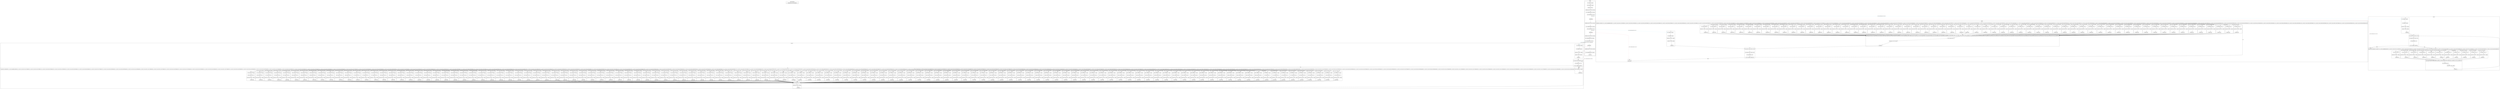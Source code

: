 digraph {
    subgraph cluster_1337 {
        graph [label="@llvm.dbg.declare"];
        1337 [label="ExternalFunction: @llvm.dbg.declare"];
    }
    subgraph cluster_1 {
        graph [label="@swi120"];
        subgraph cluster_3 {
            graph [label="%0"];
            5 [label="%1 = alloca i32 , align 4"
              ,shape=box];
            6 [label="%i = alloca i32 , align 4"
              ,shape=box];
            7 [label="store i32 %c , i32* %1 , align 4"
              ,shape=box];
            9 [label="store i32 0 , i32* %i , align 4"
              ,shape=box];
            10 [label="br label %2"
               ,shape=box];
        }
        subgraph cluster_11 {
            graph [label="%2"];
            12 [label="%3 = phi i32 [ [%370, %369], [0, %0] ]"
               ,shape=box];
            13 [label="%4 = icmp slt i32 %3 , 120"
               ,shape=box];
            15 [label="br i1 %4 , label %5 , label %371"
               ,shape=box];
        }
        subgraph cluster_16 {
            graph [label="%5"];
            374 [label="switch i32 %3 , label %366 [ [1 x <2 x i32>] zeroinitializer, label %6 [1 x <2 x i32>] [<2 x i32> [i32 1, i32 1]], label %9 [1 x <2 x i32>] [<2 x i32> [i32 2, i32 2]], label %12 [1 x <2 x i32>] [<2 x i32> [i32 3, i32 3]], label %15 [1 x <2 x i32>] [<2 x i32> [i32 4, i32 4]], label %18 [1 x <2 x i32>] [<2 x i32> [i32 5, i32 5]], label %21 [1 x <2 x i32>] [<2 x i32> [i32 6, i32 6]], label %24 [1 x <2 x i32>] [<2 x i32> [i32 7, i32 7]], label %27 [1 x <2 x i32>] [<2 x i32> [i32 8, i32 8]], label %30 [1 x <2 x i32>] [<2 x i32> [i32 9, i32 9]], label %33 [1 x <2 x i32>] [<2 x i32> [i32 10, i32 10]], label %36 [1 x <2 x i32>] [<2 x i32> [i32 11, i32 11]], label %39 [1 x <2 x i32>] [<2 x i32> [i32 12, i32 12]], label %42 [1 x <2 x i32>] [<2 x i32> [i32 13, i32 13]], label %45 [1 x <2 x i32>] [<2 x i32> [i32 14, i32 14]], label %48 [1 x <2 x i32>] [<2 x i32> [i32 15, i32 15]], label %51 [1 x <2 x i32>] [<2 x i32> [i32 16, i32 16]], label %54 [1 x <2 x i32>] [<2 x i32> [i32 17, i32 17]], label %57 [1 x <2 x i32>] [<2 x i32> [i32 18, i32 18]], label %60 [1 x <2 x i32>] [<2 x i32> [i32 19, i32 19]], label %63 [1 x <2 x i32>] [<2 x i32> [i32 20, i32 20]], label %66 [1 x <2 x i32>] [<2 x i32> [i32 21, i32 21]], label %69 [1 x <2 x i32>] [<2 x i32> [i32 22, i32 22]], label %72 [1 x <2 x i32>] [<2 x i32> [i32 23, i32 23]], label %75 [1 x <2 x i32>] [<2 x i32> [i32 24, i32 24]], label %78 [1 x <2 x i32>] [<2 x i32> [i32 25, i32 25]], label %81 [1 x <2 x i32>] [<2 x i32> [i32 26, i32 26]], label %84 [1 x <2 x i32>] [<2 x i32> [i32 27, i32 27]], label %87 [1 x <2 x i32>] [<2 x i32> [i32 28, i32 28]], label %90 [1 x <2 x i32>] [<2 x i32> [i32 29, i32 29]], label %93 [1 x <2 x i32>] [<2 x i32> [i32 30, i32 30]], label %96 [1 x <2 x i32>] [<2 x i32> [i32 31, i32 31]], label %99 [1 x <2 x i32>] [<2 x i32> [i32 32, i32 32]], label %102 [1 x <2 x i32>] [<2 x i32> [i32 33, i32 33]], label %105 [1 x <2 x i32>] [<2 x i32> [i32 34, i32 34]], label %108 [1 x <2 x i32>] [<2 x i32> [i32 35, i32 35]], label %111 [1 x <2 x i32>] [<2 x i32> [i32 36, i32 36]], label %114 [1 x <2 x i32>] [<2 x i32> [i32 37, i32 37]], label %117 [1 x <2 x i32>] [<2 x i32> [i32 38, i32 38]], label %120 [1 x <2 x i32>] [<2 x i32> [i32 39, i32 39]], label %123 [1 x <2 x i32>] [<2 x i32> [i32 40, i32 40]], label %126 [1 x <2 x i32>] [<2 x i32> [i32 41, i32 41]], label %129 [1 x <2 x i32>] [<2 x i32> [i32 42, i32 42]], label %132 [1 x <2 x i32>] [<2 x i32> [i32 43, i32 43]], label %135 [1 x <2 x i32>] [<2 x i32> [i32 44, i32 44]], label %138 [1 x <2 x i32>] [<2 x i32> [i32 45, i32 45]], label %141 [1 x <2 x i32>] [<2 x i32> [i32 46, i32 46]], label %144 [1 x <2 x i32>] [<2 x i32> [i32 47, i32 47]], label %147 [1 x <2 x i32>] [<2 x i32> [i32 48, i32 48]], label %150 [1 x <2 x i32>] [<2 x i32> [i32 49, i32 49]], label %153 [1 x <2 x i32>] [<2 x i32> [i32 50, i32 50]], label %156 [1 x <2 x i32>] [<2 x i32> [i32 51, i32 51]], label %159 [1 x <2 x i32>] [<2 x i32> [i32 52, i32 52]], label %162 [1 x <2 x i32>] [<2 x i32> [i32 53, i32 53]], label %165 [1 x <2 x i32>] [<2 x i32> [i32 54, i32 54]], label %168 [1 x <2 x i32>] [<2 x i32> [i32 55, i32 55]], label %171 [1 x <2 x i32>] [<2 x i32> [i32 56, i32 56]], label %174 [1 x <2 x i32>] [<2 x i32> [i32 57, i32 57]], label %177 [1 x <2 x i32>] [<2 x i32> [i32 58, i32 58]], label %180 [1 x <2 x i32>] [<2 x i32> [i32 59, i32 59]], label %183 [1 x <2 x i32>] [<2 x i32> [i32 60, i32 60]], label %186 [1 x <2 x i32>] [<2 x i32> [i32 61, i32 61]], label %189 [1 x <2 x i32>] [<2 x i32> [i32 62, i32 62]], label %192 [1 x <2 x i32>] [<2 x i32> [i32 63, i32 63]], label %195 [1 x <2 x i32>] [<2 x i32> [i32 64, i32 64]], label %198 [1 x <2 x i32>] [<2 x i32> [i32 65, i32 65]], label %201 [1 x <2 x i32>] [<2 x i32> [i32 66, i32 66]], label %204 [1 x <2 x i32>] [<2 x i32> [i32 67, i32 67]], label %207 [1 x <2 x i32>] [<2 x i32> [i32 68, i32 68]], label %210 [1 x <2 x i32>] [<2 x i32> [i32 69, i32 69]], label %213 [1 x <2 x i32>] [<2 x i32> [i32 70, i32 70]], label %216 [1 x <2 x i32>] [<2 x i32> [i32 71, i32 71]], label %219 [1 x <2 x i32>] [<2 x i32> [i32 72, i32 72]], label %222 [1 x <2 x i32>] [<2 x i32> [i32 73, i32 73]], label %225 [1 x <2 x i32>] [<2 x i32> [i32 74, i32 74]], label %228 [1 x <2 x i32>] [<2 x i32> [i32 75, i32 75]], label %231 [1 x <2 x i32>] [<2 x i32> [i32 76, i32 76]], label %234 [1 x <2 x i32>] [<2 x i32> [i32 77, i32 77]], label %237 [1 x <2 x i32>] [<2 x i32> [i32 78, i32 78]], label %240 [1 x <2 x i32>] [<2 x i32> [i32 79, i32 79]], label %243 [1 x <2 x i32>] [<2 x i32> [i32 80, i32 80]], label %246 [1 x <2 x i32>] [<2 x i32> [i32 81, i32 81]], label %249 [1 x <2 x i32>] [<2 x i32> [i32 82, i32 82]], label %252 [1 x <2 x i32>] [<2 x i32> [i32 83, i32 83]], label %255 [1 x <2 x i32>] [<2 x i32> [i32 84, i32 84]], label %258 [1 x <2 x i32>] [<2 x i32> [i32 85, i32 85]], label %261 [1 x <2 x i32>] [<2 x i32> [i32 86, i32 86]], label %264 [1 x <2 x i32>] [<2 x i32> [i32 87, i32 87]], label %267 [1 x <2 x i32>] [<2 x i32> [i32 88, i32 88]], label %270 [1 x <2 x i32>] [<2 x i32> [i32 89, i32 89]], label %273 [1 x <2 x i32>] [<2 x i32> [i32 90, i32 90]], label %276 [1 x <2 x i32>] [<2 x i32> [i32 91, i32 91]], label %279 [1 x <2 x i32>] [<2 x i32> [i32 92, i32 92]], label %282 [1 x <2 x i32>] [<2 x i32> [i32 93, i32 93]], label %285 [1 x <2 x i32>] [<2 x i32> [i32 94, i32 94]], label %288 [1 x <2 x i32>] [<2 x i32> [i32 95, i32 95]], label %291 [1 x <2 x i32>] [<2 x i32> [i32 96, i32 96]], label %294 [1 x <2 x i32>] [<2 x i32> [i32 97, i32 97]], label %297 [1 x <2 x i32>] [<2 x i32> [i32 98, i32 98]], label %300 [1 x <2 x i32>] [<2 x i32> [i32 99, i32 99]], label %303 [1 x <2 x i32>] [<2 x i32> [i32 100, i32 100]], label %306 [1 x <2 x i32>] [<2 x i32> [i32 101, i32 101]], label %309 [1 x <2 x i32>] [<2 x i32> [i32 102, i32 102]], label %312 [1 x <2 x i32>] [<2 x i32> [i32 103, i32 103]], label %315 [1 x <2 x i32>] [<2 x i32> [i32 104, i32 104]], label %318 [1 x <2 x i32>] [<2 x i32> [i32 105, i32 105]], label %321 [1 x <2 x i32>] [<2 x i32> [i32 106, i32 106]], label %324 [1 x <2 x i32>] [<2 x i32> [i32 107, i32 107]], label %327 [1 x <2 x i32>] [<2 x i32> [i32 108, i32 108]], label %330 [1 x <2 x i32>] [<2 x i32> [i32 109, i32 109]], label %333 [1 x <2 x i32>] [<2 x i32> [i32 110, i32 110]], label %336 [1 x <2 x i32>] [<2 x i32> [i32 111, i32 111]], label %339 [1 x <2 x i32>] [<2 x i32> [i32 112, i32 112]], label %342 [1 x <2 x i32>] [<2 x i32> [i32 113, i32 113]], label %345 [1 x <2 x i32>] [<2 x i32> [i32 114, i32 114]], label %348 [1 x <2 x i32>] [<2 x i32> [i32 115, i32 115]], label %351 [1 x <2 x i32>] [<2 x i32> [i32 116, i32 116]], label %354 [1 x <2 x i32>] [<2 x i32> [i32 117, i32 117]], label %357 [1 x <2 x i32>] [<2 x i32> [i32 118, i32 118]], label %360 [1 x <2 x i32>] [<2 x i32> [i32 119, i32 119]], label %363 ]"
                ,shape=box];
        }
        subgraph cluster_375 {
            graph [label="%6"];
            376 [label="%7 = load i32* %1 , align 4"
                ,shape=box];
            377 [label="%8 = add nsw i32 %7 , 1"
                ,shape=box];
            378 [label="store i32 %8 , i32* %1 , align 4"
                ,shape=box];
            379 [label="br label %369"
                ,shape=box];
        }
        subgraph cluster_380 {
            graph [label="%9"];
            381 [label="%10 = load i32* %1 , align 4"
                ,shape=box];
            382 [label="%11 = add nsw i32 %10 , 1"
                ,shape=box];
            383 [label="store i32 %11 , i32* %1 , align 4"
                ,shape=box];
            384 [label="br label %369"
                ,shape=box];
        }
        subgraph cluster_385 {
            graph [label="%12"];
            386 [label="%13 = load i32* %1 , align 4"
                ,shape=box];
            387 [label="%14 = add nsw i32 %13 , 1"
                ,shape=box];
            388 [label="store i32 %14 , i32* %1 , align 4"
                ,shape=box];
            389 [label="br label %369"
                ,shape=box];
        }
        subgraph cluster_390 {
            graph [label="%15"];
            391 [label="%16 = load i32* %1 , align 4"
                ,shape=box];
            392 [label="%17 = add nsw i32 %16 , 1"
                ,shape=box];
            393 [label="store i32 %17 , i32* %1 , align 4"
                ,shape=box];
            394 [label="br label %369"
                ,shape=box];
        }
        subgraph cluster_395 {
            graph [label="%18"];
            396 [label="%19 = load i32* %1 , align 4"
                ,shape=box];
            397 [label="%20 = add nsw i32 %19 , 1"
                ,shape=box];
            398 [label="store i32 %20 , i32* %1 , align 4"
                ,shape=box];
            399 [label="br label %369"
                ,shape=box];
        }
        subgraph cluster_400 {
            graph [label="%21"];
            401 [label="%22 = load i32* %1 , align 4"
                ,shape=box];
            402 [label="%23 = add nsw i32 %22 , 1"
                ,shape=box];
            403 [label="store i32 %23 , i32* %1 , align 4"
                ,shape=box];
            404 [label="br label %369"
                ,shape=box];
        }
        subgraph cluster_405 {
            graph [label="%24"];
            406 [label="%25 = load i32* %1 , align 4"
                ,shape=box];
            407 [label="%26 = add nsw i32 %25 , 1"
                ,shape=box];
            408 [label="store i32 %26 , i32* %1 , align 4"
                ,shape=box];
            409 [label="br label %369"
                ,shape=box];
        }
        subgraph cluster_410 {
            graph [label="%27"];
            411 [label="%28 = load i32* %1 , align 4"
                ,shape=box];
            412 [label="%29 = add nsw i32 %28 , 1"
                ,shape=box];
            413 [label="store i32 %29 , i32* %1 , align 4"
                ,shape=box];
            414 [label="br label %369"
                ,shape=box];
        }
        subgraph cluster_415 {
            graph [label="%30"];
            416 [label="%31 = load i32* %1 , align 4"
                ,shape=box];
            417 [label="%32 = add nsw i32 %31 , 1"
                ,shape=box];
            418 [label="store i32 %32 , i32* %1 , align 4"
                ,shape=box];
            419 [label="br label %369"
                ,shape=box];
        }
        subgraph cluster_420 {
            graph [label="%33"];
            421 [label="%34 = load i32* %1 , align 4"
                ,shape=box];
            422 [label="%35 = add nsw i32 %34 , 1"
                ,shape=box];
            423 [label="store i32 %35 , i32* %1 , align 4"
                ,shape=box];
            424 [label="br label %369"
                ,shape=box];
        }
        subgraph cluster_425 {
            graph [label="%36"];
            426 [label="%37 = load i32* %1 , align 4"
                ,shape=box];
            427 [label="%38 = add nsw i32 %37 , 1"
                ,shape=box];
            428 [label="store i32 %38 , i32* %1 , align 4"
                ,shape=box];
            429 [label="br label %369"
                ,shape=box];
        }
        subgraph cluster_430 {
            graph [label="%39"];
            431 [label="%40 = load i32* %1 , align 4"
                ,shape=box];
            432 [label="%41 = add nsw i32 %40 , 1"
                ,shape=box];
            433 [label="store i32 %41 , i32* %1 , align 4"
                ,shape=box];
            434 [label="br label %369"
                ,shape=box];
        }
        subgraph cluster_435 {
            graph [label="%42"];
            436 [label="%43 = load i32* %1 , align 4"
                ,shape=box];
            437 [label="%44 = add nsw i32 %43 , 1"
                ,shape=box];
            438 [label="store i32 %44 , i32* %1 , align 4"
                ,shape=box];
            439 [label="br label %369"
                ,shape=box];
        }
        subgraph cluster_440 {
            graph [label="%45"];
            441 [label="%46 = load i32* %1 , align 4"
                ,shape=box];
            442 [label="%47 = add nsw i32 %46 , 1"
                ,shape=box];
            443 [label="store i32 %47 , i32* %1 , align 4"
                ,shape=box];
            444 [label="br label %369"
                ,shape=box];
        }
        subgraph cluster_445 {
            graph [label="%48"];
            446 [label="%49 = load i32* %1 , align 4"
                ,shape=box];
            447 [label="%50 = add nsw i32 %49 , 1"
                ,shape=box];
            448 [label="store i32 %50 , i32* %1 , align 4"
                ,shape=box];
            449 [label="br label %369"
                ,shape=box];
        }
        subgraph cluster_450 {
            graph [label="%51"];
            451 [label="%52 = load i32* %1 , align 4"
                ,shape=box];
            452 [label="%53 = add nsw i32 %52 , 1"
                ,shape=box];
            453 [label="store i32 %53 , i32* %1 , align 4"
                ,shape=box];
            454 [label="br label %369"
                ,shape=box];
        }
        subgraph cluster_455 {
            graph [label="%54"];
            456 [label="%55 = load i32* %1 , align 4"
                ,shape=box];
            457 [label="%56 = add nsw i32 %55 , 1"
                ,shape=box];
            458 [label="store i32 %56 , i32* %1 , align 4"
                ,shape=box];
            459 [label="br label %369"
                ,shape=box];
        }
        subgraph cluster_460 {
            graph [label="%57"];
            461 [label="%58 = load i32* %1 , align 4"
                ,shape=box];
            462 [label="%59 = add nsw i32 %58 , 1"
                ,shape=box];
            463 [label="store i32 %59 , i32* %1 , align 4"
                ,shape=box];
            464 [label="br label %369"
                ,shape=box];
        }
        subgraph cluster_465 {
            graph [label="%60"];
            466 [label="%61 = load i32* %1 , align 4"
                ,shape=box];
            467 [label="%62 = add nsw i32 %61 , 1"
                ,shape=box];
            468 [label="store i32 %62 , i32* %1 , align 4"
                ,shape=box];
            469 [label="br label %369"
                ,shape=box];
        }
        subgraph cluster_470 {
            graph [label="%63"];
            471 [label="%64 = load i32* %1 , align 4"
                ,shape=box];
            472 [label="%65 = add nsw i32 %64 , 1"
                ,shape=box];
            473 [label="store i32 %65 , i32* %1 , align 4"
                ,shape=box];
            474 [label="br label %369"
                ,shape=box];
        }
        subgraph cluster_475 {
            graph [label="%66"];
            476 [label="%67 = load i32* %1 , align 4"
                ,shape=box];
            477 [label="%68 = add nsw i32 %67 , 1"
                ,shape=box];
            478 [label="store i32 %68 , i32* %1 , align 4"
                ,shape=box];
            479 [label="br label %369"
                ,shape=box];
        }
        subgraph cluster_480 {
            graph [label="%69"];
            481 [label="%70 = load i32* %1 , align 4"
                ,shape=box];
            482 [label="%71 = add nsw i32 %70 , 1"
                ,shape=box];
            483 [label="store i32 %71 , i32* %1 , align 4"
                ,shape=box];
            484 [label="br label %369"
                ,shape=box];
        }
        subgraph cluster_485 {
            graph [label="%72"];
            486 [label="%73 = load i32* %1 , align 4"
                ,shape=box];
            487 [label="%74 = add nsw i32 %73 , 1"
                ,shape=box];
            488 [label="store i32 %74 , i32* %1 , align 4"
                ,shape=box];
            489 [label="br label %369"
                ,shape=box];
        }
        subgraph cluster_490 {
            graph [label="%75"];
            491 [label="%76 = load i32* %1 , align 4"
                ,shape=box];
            492 [label="%77 = add nsw i32 %76 , 1"
                ,shape=box];
            493 [label="store i32 %77 , i32* %1 , align 4"
                ,shape=box];
            494 [label="br label %369"
                ,shape=box];
        }
        subgraph cluster_495 {
            graph [label="%78"];
            496 [label="%79 = load i32* %1 , align 4"
                ,shape=box];
            497 [label="%80 = add nsw i32 %79 , 1"
                ,shape=box];
            498 [label="store i32 %80 , i32* %1 , align 4"
                ,shape=box];
            499 [label="br label %369"
                ,shape=box];
        }
        subgraph cluster_500 {
            graph [label="%81"];
            501 [label="%82 = load i32* %1 , align 4"
                ,shape=box];
            502 [label="%83 = add nsw i32 %82 , 1"
                ,shape=box];
            503 [label="store i32 %83 , i32* %1 , align 4"
                ,shape=box];
            504 [label="br label %369"
                ,shape=box];
        }
        subgraph cluster_505 {
            graph [label="%84"];
            506 [label="%85 = load i32* %1 , align 4"
                ,shape=box];
            507 [label="%86 = add nsw i32 %85 , 1"
                ,shape=box];
            508 [label="store i32 %86 , i32* %1 , align 4"
                ,shape=box];
            509 [label="br label %369"
                ,shape=box];
        }
        subgraph cluster_510 {
            graph [label="%87"];
            511 [label="%88 = load i32* %1 , align 4"
                ,shape=box];
            512 [label="%89 = add nsw i32 %88 , 1"
                ,shape=box];
            513 [label="store i32 %89 , i32* %1 , align 4"
                ,shape=box];
            514 [label="br label %369"
                ,shape=box];
        }
        subgraph cluster_515 {
            graph [label="%90"];
            516 [label="%91 = load i32* %1 , align 4"
                ,shape=box];
            517 [label="%92 = add nsw i32 %91 , 1"
                ,shape=box];
            518 [label="store i32 %92 , i32* %1 , align 4"
                ,shape=box];
            519 [label="br label %369"
                ,shape=box];
        }
        subgraph cluster_520 {
            graph [label="%93"];
            521 [label="%94 = load i32* %1 , align 4"
                ,shape=box];
            522 [label="%95 = add nsw i32 %94 , 1"
                ,shape=box];
            523 [label="store i32 %95 , i32* %1 , align 4"
                ,shape=box];
            524 [label="br label %369"
                ,shape=box];
        }
        subgraph cluster_525 {
            graph [label="%96"];
            526 [label="%97 = load i32* %1 , align 4"
                ,shape=box];
            527 [label="%98 = add nsw i32 %97 , 1"
                ,shape=box];
            528 [label="store i32 %98 , i32* %1 , align 4"
                ,shape=box];
            529 [label="br label %369"
                ,shape=box];
        }
        subgraph cluster_530 {
            graph [label="%99"];
            531 [label="%100 = load i32* %1 , align 4"
                ,shape=box];
            532 [label="%101 = add nsw i32 %100 , 1"
                ,shape=box];
            533 [label="store i32 %101 , i32* %1 , align 4"
                ,shape=box];
            534 [label="br label %369"
                ,shape=box];
        }
        subgraph cluster_535 {
            graph [label="%102"];
            536 [label="%103 = load i32* %1 , align 4"
                ,shape=box];
            537 [label="%104 = add nsw i32 %103 , 1"
                ,shape=box];
            538 [label="store i32 %104 , i32* %1 , align 4"
                ,shape=box];
            539 [label="br label %369"
                ,shape=box];
        }
        subgraph cluster_540 {
            graph [label="%105"];
            541 [label="%106 = load i32* %1 , align 4"
                ,shape=box];
            542 [label="%107 = add nsw i32 %106 , 1"
                ,shape=box];
            543 [label="store i32 %107 , i32* %1 , align 4"
                ,shape=box];
            544 [label="br label %369"
                ,shape=box];
        }
        subgraph cluster_545 {
            graph [label="%108"];
            546 [label="%109 = load i32* %1 , align 4"
                ,shape=box];
            547 [label="%110 = add nsw i32 %109 , 1"
                ,shape=box];
            548 [label="store i32 %110 , i32* %1 , align 4"
                ,shape=box];
            549 [label="br label %369"
                ,shape=box];
        }
        subgraph cluster_550 {
            graph [label="%111"];
            551 [label="%112 = load i32* %1 , align 4"
                ,shape=box];
            552 [label="%113 = add nsw i32 %112 , 1"
                ,shape=box];
            553 [label="store i32 %113 , i32* %1 , align 4"
                ,shape=box];
            554 [label="br label %369"
                ,shape=box];
        }
        subgraph cluster_555 {
            graph [label="%114"];
            556 [label="%115 = load i32* %1 , align 4"
                ,shape=box];
            557 [label="%116 = add nsw i32 %115 , 1"
                ,shape=box];
            558 [label="store i32 %116 , i32* %1 , align 4"
                ,shape=box];
            559 [label="br label %369"
                ,shape=box];
        }
        subgraph cluster_560 {
            graph [label="%117"];
            561 [label="%118 = load i32* %1 , align 4"
                ,shape=box];
            562 [label="%119 = add nsw i32 %118 , 1"
                ,shape=box];
            563 [label="store i32 %119 , i32* %1 , align 4"
                ,shape=box];
            564 [label="br label %369"
                ,shape=box];
        }
        subgraph cluster_565 {
            graph [label="%120"];
            566 [label="%121 = load i32* %1 , align 4"
                ,shape=box];
            567 [label="%122 = add nsw i32 %121 , 1"
                ,shape=box];
            568 [label="store i32 %122 , i32* %1 , align 4"
                ,shape=box];
            569 [label="br label %369"
                ,shape=box];
        }
        subgraph cluster_570 {
            graph [label="%123"];
            571 [label="%124 = load i32* %1 , align 4"
                ,shape=box];
            572 [label="%125 = add nsw i32 %124 , 1"
                ,shape=box];
            573 [label="store i32 %125 , i32* %1 , align 4"
                ,shape=box];
            574 [label="br label %369"
                ,shape=box];
        }
        subgraph cluster_575 {
            graph [label="%126"];
            576 [label="%127 = load i32* %1 , align 4"
                ,shape=box];
            577 [label="%128 = add nsw i32 %127 , 1"
                ,shape=box];
            578 [label="store i32 %128 , i32* %1 , align 4"
                ,shape=box];
            579 [label="br label %369"
                ,shape=box];
        }
        subgraph cluster_580 {
            graph [label="%129"];
            581 [label="%130 = load i32* %1 , align 4"
                ,shape=box];
            582 [label="%131 = add nsw i32 %130 , 1"
                ,shape=box];
            583 [label="store i32 %131 , i32* %1 , align 4"
                ,shape=box];
            584 [label="br label %369"
                ,shape=box];
        }
        subgraph cluster_585 {
            graph [label="%132"];
            586 [label="%133 = load i32* %1 , align 4"
                ,shape=box];
            587 [label="%134 = add nsw i32 %133 , 1"
                ,shape=box];
            588 [label="store i32 %134 , i32* %1 , align 4"
                ,shape=box];
            589 [label="br label %369"
                ,shape=box];
        }
        subgraph cluster_590 {
            graph [label="%135"];
            591 [label="%136 = load i32* %1 , align 4"
                ,shape=box];
            592 [label="%137 = add nsw i32 %136 , 1"
                ,shape=box];
            593 [label="store i32 %137 , i32* %1 , align 4"
                ,shape=box];
            594 [label="br label %369"
                ,shape=box];
        }
        subgraph cluster_595 {
            graph [label="%138"];
            596 [label="%139 = load i32* %1 , align 4"
                ,shape=box];
            597 [label="%140 = add nsw i32 %139 , 1"
                ,shape=box];
            598 [label="store i32 %140 , i32* %1 , align 4"
                ,shape=box];
            599 [label="br label %369"
                ,shape=box];
        }
        subgraph cluster_600 {
            graph [label="%141"];
            601 [label="%142 = load i32* %1 , align 4"
                ,shape=box];
            602 [label="%143 = add nsw i32 %142 , 1"
                ,shape=box];
            603 [label="store i32 %143 , i32* %1 , align 4"
                ,shape=box];
            604 [label="br label %369"
                ,shape=box];
        }
        subgraph cluster_605 {
            graph [label="%144"];
            606 [label="%145 = load i32* %1 , align 4"
                ,shape=box];
            607 [label="%146 = add nsw i32 %145 , 1"
                ,shape=box];
            608 [label="store i32 %146 , i32* %1 , align 4"
                ,shape=box];
            609 [label="br label %369"
                ,shape=box];
        }
        subgraph cluster_610 {
            graph [label="%147"];
            611 [label="%148 = load i32* %1 , align 4"
                ,shape=box];
            612 [label="%149 = add nsw i32 %148 , 1"
                ,shape=box];
            613 [label="store i32 %149 , i32* %1 , align 4"
                ,shape=box];
            614 [label="br label %369"
                ,shape=box];
        }
        subgraph cluster_615 {
            graph [label="%150"];
            616 [label="%151 = load i32* %1 , align 4"
                ,shape=box];
            617 [label="%152 = add nsw i32 %151 , 1"
                ,shape=box];
            618 [label="store i32 %152 , i32* %1 , align 4"
                ,shape=box];
            619 [label="br label %369"
                ,shape=box];
        }
        subgraph cluster_620 {
            graph [label="%153"];
            621 [label="%154 = load i32* %1 , align 4"
                ,shape=box];
            622 [label="%155 = add nsw i32 %154 , 1"
                ,shape=box];
            623 [label="store i32 %155 , i32* %1 , align 4"
                ,shape=box];
            624 [label="br label %369"
                ,shape=box];
        }
        subgraph cluster_625 {
            graph [label="%156"];
            626 [label="%157 = load i32* %1 , align 4"
                ,shape=box];
            627 [label="%158 = add nsw i32 %157 , 1"
                ,shape=box];
            628 [label="store i32 %158 , i32* %1 , align 4"
                ,shape=box];
            629 [label="br label %369"
                ,shape=box];
        }
        subgraph cluster_630 {
            graph [label="%159"];
            631 [label="%160 = load i32* %1 , align 4"
                ,shape=box];
            632 [label="%161 = add nsw i32 %160 , 1"
                ,shape=box];
            633 [label="store i32 %161 , i32* %1 , align 4"
                ,shape=box];
            634 [label="br label %369"
                ,shape=box];
        }
        subgraph cluster_635 {
            graph [label="%162"];
            636 [label="%163 = load i32* %1 , align 4"
                ,shape=box];
            637 [label="%164 = add nsw i32 %163 , 1"
                ,shape=box];
            638 [label="store i32 %164 , i32* %1 , align 4"
                ,shape=box];
            639 [label="br label %369"
                ,shape=box];
        }
        subgraph cluster_640 {
            graph [label="%165"];
            641 [label="%166 = load i32* %1 , align 4"
                ,shape=box];
            642 [label="%167 = add nsw i32 %166 , 1"
                ,shape=box];
            643 [label="store i32 %167 , i32* %1 , align 4"
                ,shape=box];
            644 [label="br label %369"
                ,shape=box];
        }
        subgraph cluster_645 {
            graph [label="%168"];
            646 [label="%169 = load i32* %1 , align 4"
                ,shape=box];
            647 [label="%170 = add nsw i32 %169 , 1"
                ,shape=box];
            648 [label="store i32 %170 , i32* %1 , align 4"
                ,shape=box];
            649 [label="br label %369"
                ,shape=box];
        }
        subgraph cluster_650 {
            graph [label="%171"];
            651 [label="%172 = load i32* %1 , align 4"
                ,shape=box];
            652 [label="%173 = add nsw i32 %172 , 1"
                ,shape=box];
            653 [label="store i32 %173 , i32* %1 , align 4"
                ,shape=box];
            654 [label="br label %369"
                ,shape=box];
        }
        subgraph cluster_655 {
            graph [label="%174"];
            656 [label="%175 = load i32* %1 , align 4"
                ,shape=box];
            657 [label="%176 = add nsw i32 %175 , 1"
                ,shape=box];
            658 [label="store i32 %176 , i32* %1 , align 4"
                ,shape=box];
            659 [label="br label %369"
                ,shape=box];
        }
        subgraph cluster_660 {
            graph [label="%177"];
            661 [label="%178 = load i32* %1 , align 4"
                ,shape=box];
            662 [label="%179 = add nsw i32 %178 , 1"
                ,shape=box];
            663 [label="store i32 %179 , i32* %1 , align 4"
                ,shape=box];
            664 [label="br label %369"
                ,shape=box];
        }
        subgraph cluster_665 {
            graph [label="%180"];
            666 [label="%181 = load i32* %1 , align 4"
                ,shape=box];
            667 [label="%182 = add nsw i32 %181 , 1"
                ,shape=box];
            668 [label="store i32 %182 , i32* %1 , align 4"
                ,shape=box];
            669 [label="br label %369"
                ,shape=box];
        }
        subgraph cluster_670 {
            graph [label="%183"];
            671 [label="%184 = load i32* %1 , align 4"
                ,shape=box];
            672 [label="%185 = add nsw i32 %184 , 1"
                ,shape=box];
            673 [label="store i32 %185 , i32* %1 , align 4"
                ,shape=box];
            674 [label="br label %369"
                ,shape=box];
        }
        subgraph cluster_675 {
            graph [label="%186"];
            676 [label="%187 = load i32* %1 , align 4"
                ,shape=box];
            677 [label="%188 = add nsw i32 %187 , 1"
                ,shape=box];
            678 [label="store i32 %188 , i32* %1 , align 4"
                ,shape=box];
            679 [label="br label %369"
                ,shape=box];
        }
        subgraph cluster_680 {
            graph [label="%189"];
            681 [label="%190 = load i32* %1 , align 4"
                ,shape=box];
            682 [label="%191 = add nsw i32 %190 , 1"
                ,shape=box];
            683 [label="store i32 %191 , i32* %1 , align 4"
                ,shape=box];
            684 [label="br label %369"
                ,shape=box];
        }
        subgraph cluster_685 {
            graph [label="%192"];
            686 [label="%193 = load i32* %1 , align 4"
                ,shape=box];
            687 [label="%194 = add nsw i32 %193 , 1"
                ,shape=box];
            688 [label="store i32 %194 , i32* %1 , align 4"
                ,shape=box];
            689 [label="br label %369"
                ,shape=box];
        }
        subgraph cluster_690 {
            graph [label="%195"];
            691 [label="%196 = load i32* %1 , align 4"
                ,shape=box];
            692 [label="%197 = add nsw i32 %196 , 1"
                ,shape=box];
            693 [label="store i32 %197 , i32* %1 , align 4"
                ,shape=box];
            694 [label="br label %369"
                ,shape=box];
        }
        subgraph cluster_695 {
            graph [label="%198"];
            696 [label="%199 = load i32* %1 , align 4"
                ,shape=box];
            697 [label="%200 = add nsw i32 %199 , 1"
                ,shape=box];
            698 [label="store i32 %200 , i32* %1 , align 4"
                ,shape=box];
            699 [label="br label %369"
                ,shape=box];
        }
        subgraph cluster_700 {
            graph [label="%201"];
            701 [label="%202 = load i32* %1 , align 4"
                ,shape=box];
            702 [label="%203 = add nsw i32 %202 , 1"
                ,shape=box];
            703 [label="store i32 %203 , i32* %1 , align 4"
                ,shape=box];
            704 [label="br label %369"
                ,shape=box];
        }
        subgraph cluster_705 {
            graph [label="%204"];
            706 [label="%205 = load i32* %1 , align 4"
                ,shape=box];
            707 [label="%206 = add nsw i32 %205 , 1"
                ,shape=box];
            708 [label="store i32 %206 , i32* %1 , align 4"
                ,shape=box];
            709 [label="br label %369"
                ,shape=box];
        }
        subgraph cluster_710 {
            graph [label="%207"];
            711 [label="%208 = load i32* %1 , align 4"
                ,shape=box];
            712 [label="%209 = add nsw i32 %208 , 1"
                ,shape=box];
            713 [label="store i32 %209 , i32* %1 , align 4"
                ,shape=box];
            714 [label="br label %369"
                ,shape=box];
        }
        subgraph cluster_715 {
            graph [label="%210"];
            716 [label="%211 = load i32* %1 , align 4"
                ,shape=box];
            717 [label="%212 = add nsw i32 %211 , 1"
                ,shape=box];
            718 [label="store i32 %212 , i32* %1 , align 4"
                ,shape=box];
            719 [label="br label %369"
                ,shape=box];
        }
        subgraph cluster_720 {
            graph [label="%213"];
            721 [label="%214 = load i32* %1 , align 4"
                ,shape=box];
            722 [label="%215 = add nsw i32 %214 , 1"
                ,shape=box];
            723 [label="store i32 %215 , i32* %1 , align 4"
                ,shape=box];
            724 [label="br label %369"
                ,shape=box];
        }
        subgraph cluster_725 {
            graph [label="%216"];
            726 [label="%217 = load i32* %1 , align 4"
                ,shape=box];
            727 [label="%218 = add nsw i32 %217 , 1"
                ,shape=box];
            728 [label="store i32 %218 , i32* %1 , align 4"
                ,shape=box];
            729 [label="br label %369"
                ,shape=box];
        }
        subgraph cluster_730 {
            graph [label="%219"];
            731 [label="%220 = load i32* %1 , align 4"
                ,shape=box];
            732 [label="%221 = add nsw i32 %220 , 1"
                ,shape=box];
            733 [label="store i32 %221 , i32* %1 , align 4"
                ,shape=box];
            734 [label="br label %369"
                ,shape=box];
        }
        subgraph cluster_735 {
            graph [label="%222"];
            736 [label="%223 = load i32* %1 , align 4"
                ,shape=box];
            737 [label="%224 = add nsw i32 %223 , 1"
                ,shape=box];
            738 [label="store i32 %224 , i32* %1 , align 4"
                ,shape=box];
            739 [label="br label %369"
                ,shape=box];
        }
        subgraph cluster_740 {
            graph [label="%225"];
            741 [label="%226 = load i32* %1 , align 4"
                ,shape=box];
            742 [label="%227 = add nsw i32 %226 , 1"
                ,shape=box];
            743 [label="store i32 %227 , i32* %1 , align 4"
                ,shape=box];
            744 [label="br label %369"
                ,shape=box];
        }
        subgraph cluster_745 {
            graph [label="%228"];
            746 [label="%229 = load i32* %1 , align 4"
                ,shape=box];
            747 [label="%230 = add nsw i32 %229 , 1"
                ,shape=box];
            748 [label="store i32 %230 , i32* %1 , align 4"
                ,shape=box];
            749 [label="br label %369"
                ,shape=box];
        }
        subgraph cluster_750 {
            graph [label="%231"];
            751 [label="%232 = load i32* %1 , align 4"
                ,shape=box];
            752 [label="%233 = add nsw i32 %232 , 1"
                ,shape=box];
            753 [label="store i32 %233 , i32* %1 , align 4"
                ,shape=box];
            754 [label="br label %369"
                ,shape=box];
        }
        subgraph cluster_755 {
            graph [label="%234"];
            756 [label="%235 = load i32* %1 , align 4"
                ,shape=box];
            757 [label="%236 = add nsw i32 %235 , 1"
                ,shape=box];
            758 [label="store i32 %236 , i32* %1 , align 4"
                ,shape=box];
            759 [label="br label %369"
                ,shape=box];
        }
        subgraph cluster_760 {
            graph [label="%237"];
            761 [label="%238 = load i32* %1 , align 4"
                ,shape=box];
            762 [label="%239 = add nsw i32 %238 , 1"
                ,shape=box];
            763 [label="store i32 %239 , i32* %1 , align 4"
                ,shape=box];
            764 [label="br label %369"
                ,shape=box];
        }
        subgraph cluster_765 {
            graph [label="%240"];
            766 [label="%241 = load i32* %1 , align 4"
                ,shape=box];
            767 [label="%242 = add nsw i32 %241 , 1"
                ,shape=box];
            768 [label="store i32 %242 , i32* %1 , align 4"
                ,shape=box];
            769 [label="br label %369"
                ,shape=box];
        }
        subgraph cluster_770 {
            graph [label="%243"];
            771 [label="%244 = load i32* %1 , align 4"
                ,shape=box];
            772 [label="%245 = add nsw i32 %244 , 1"
                ,shape=box];
            773 [label="store i32 %245 , i32* %1 , align 4"
                ,shape=box];
            774 [label="br label %369"
                ,shape=box];
        }
        subgraph cluster_775 {
            graph [label="%246"];
            776 [label="%247 = load i32* %1 , align 4"
                ,shape=box];
            777 [label="%248 = add nsw i32 %247 , 1"
                ,shape=box];
            778 [label="store i32 %248 , i32* %1 , align 4"
                ,shape=box];
            779 [label="br label %369"
                ,shape=box];
        }
        subgraph cluster_780 {
            graph [label="%249"];
            781 [label="%250 = load i32* %1 , align 4"
                ,shape=box];
            782 [label="%251 = add nsw i32 %250 , 1"
                ,shape=box];
            783 [label="store i32 %251 , i32* %1 , align 4"
                ,shape=box];
            784 [label="br label %369"
                ,shape=box];
        }
        subgraph cluster_785 {
            graph [label="%252"];
            786 [label="%253 = load i32* %1 , align 4"
                ,shape=box];
            787 [label="%254 = add nsw i32 %253 , 1"
                ,shape=box];
            788 [label="store i32 %254 , i32* %1 , align 4"
                ,shape=box];
            789 [label="br label %369"
                ,shape=box];
        }
        subgraph cluster_790 {
            graph [label="%255"];
            791 [label="%256 = load i32* %1 , align 4"
                ,shape=box];
            792 [label="%257 = add nsw i32 %256 , 1"
                ,shape=box];
            793 [label="store i32 %257 , i32* %1 , align 4"
                ,shape=box];
            794 [label="br label %369"
                ,shape=box];
        }
        subgraph cluster_795 {
            graph [label="%258"];
            796 [label="%259 = load i32* %1 , align 4"
                ,shape=box];
            797 [label="%260 = add nsw i32 %259 , 1"
                ,shape=box];
            798 [label="store i32 %260 , i32* %1 , align 4"
                ,shape=box];
            799 [label="br label %369"
                ,shape=box];
        }
        subgraph cluster_800 {
            graph [label="%261"];
            801 [label="%262 = load i32* %1 , align 4"
                ,shape=box];
            802 [label="%263 = add nsw i32 %262 , 1"
                ,shape=box];
            803 [label="store i32 %263 , i32* %1 , align 4"
                ,shape=box];
            804 [label="br label %369"
                ,shape=box];
        }
        subgraph cluster_805 {
            graph [label="%264"];
            806 [label="%265 = load i32* %1 , align 4"
                ,shape=box];
            807 [label="%266 = add nsw i32 %265 , 1"
                ,shape=box];
            808 [label="store i32 %266 , i32* %1 , align 4"
                ,shape=box];
            809 [label="br label %369"
                ,shape=box];
        }
        subgraph cluster_810 {
            graph [label="%267"];
            811 [label="%268 = load i32* %1 , align 4"
                ,shape=box];
            812 [label="%269 = add nsw i32 %268 , 1"
                ,shape=box];
            813 [label="store i32 %269 , i32* %1 , align 4"
                ,shape=box];
            814 [label="br label %369"
                ,shape=box];
        }
        subgraph cluster_815 {
            graph [label="%270"];
            816 [label="%271 = load i32* %1 , align 4"
                ,shape=box];
            817 [label="%272 = add nsw i32 %271 , 1"
                ,shape=box];
            818 [label="store i32 %272 , i32* %1 , align 4"
                ,shape=box];
            819 [label="br label %369"
                ,shape=box];
        }
        subgraph cluster_820 {
            graph [label="%273"];
            821 [label="%274 = load i32* %1 , align 4"
                ,shape=box];
            822 [label="%275 = add nsw i32 %274 , 1"
                ,shape=box];
            823 [label="store i32 %275 , i32* %1 , align 4"
                ,shape=box];
            824 [label="br label %369"
                ,shape=box];
        }
        subgraph cluster_825 {
            graph [label="%276"];
            826 [label="%277 = load i32* %1 , align 4"
                ,shape=box];
            827 [label="%278 = add nsw i32 %277 , 1"
                ,shape=box];
            828 [label="store i32 %278 , i32* %1 , align 4"
                ,shape=box];
            829 [label="br label %369"
                ,shape=box];
        }
        subgraph cluster_830 {
            graph [label="%279"];
            831 [label="%280 = load i32* %1 , align 4"
                ,shape=box];
            832 [label="%281 = add nsw i32 %280 , 1"
                ,shape=box];
            833 [label="store i32 %281 , i32* %1 , align 4"
                ,shape=box];
            834 [label="br label %369"
                ,shape=box];
        }
        subgraph cluster_835 {
            graph [label="%282"];
            836 [label="%283 = load i32* %1 , align 4"
                ,shape=box];
            837 [label="%284 = add nsw i32 %283 , 1"
                ,shape=box];
            838 [label="store i32 %284 , i32* %1 , align 4"
                ,shape=box];
            839 [label="br label %369"
                ,shape=box];
        }
        subgraph cluster_840 {
            graph [label="%285"];
            841 [label="%286 = load i32* %1 , align 4"
                ,shape=box];
            842 [label="%287 = add nsw i32 %286 , 1"
                ,shape=box];
            843 [label="store i32 %287 , i32* %1 , align 4"
                ,shape=box];
            844 [label="br label %369"
                ,shape=box];
        }
        subgraph cluster_845 {
            graph [label="%288"];
            846 [label="%289 = load i32* %1 , align 4"
                ,shape=box];
            847 [label="%290 = add nsw i32 %289 , 1"
                ,shape=box];
            848 [label="store i32 %290 , i32* %1 , align 4"
                ,shape=box];
            849 [label="br label %369"
                ,shape=box];
        }
        subgraph cluster_850 {
            graph [label="%291"];
            851 [label="%292 = load i32* %1 , align 4"
                ,shape=box];
            852 [label="%293 = add nsw i32 %292 , 1"
                ,shape=box];
            853 [label="store i32 %293 , i32* %1 , align 4"
                ,shape=box];
            854 [label="br label %369"
                ,shape=box];
        }
        subgraph cluster_855 {
            graph [label="%294"];
            856 [label="%295 = load i32* %1 , align 4"
                ,shape=box];
            857 [label="%296 = add nsw i32 %295 , 1"
                ,shape=box];
            858 [label="store i32 %296 , i32* %1 , align 4"
                ,shape=box];
            859 [label="br label %369"
                ,shape=box];
        }
        subgraph cluster_860 {
            graph [label="%297"];
            861 [label="%298 = load i32* %1 , align 4"
                ,shape=box];
            862 [label="%299 = add nsw i32 %298 , 1"
                ,shape=box];
            863 [label="store i32 %299 , i32* %1 , align 4"
                ,shape=box];
            864 [label="br label %369"
                ,shape=box];
        }
        subgraph cluster_865 {
            graph [label="%300"];
            866 [label="%301 = load i32* %1 , align 4"
                ,shape=box];
            867 [label="%302 = add nsw i32 %301 , 1"
                ,shape=box];
            868 [label="store i32 %302 , i32* %1 , align 4"
                ,shape=box];
            869 [label="br label %369"
                ,shape=box];
        }
        subgraph cluster_870 {
            graph [label="%303"];
            871 [label="%304 = load i32* %1 , align 4"
                ,shape=box];
            872 [label="%305 = add nsw i32 %304 , 1"
                ,shape=box];
            873 [label="store i32 %305 , i32* %1 , align 4"
                ,shape=box];
            874 [label="br label %369"
                ,shape=box];
        }
        subgraph cluster_875 {
            graph [label="%306"];
            876 [label="%307 = load i32* %1 , align 4"
                ,shape=box];
            877 [label="%308 = add nsw i32 %307 , 1"
                ,shape=box];
            878 [label="store i32 %308 , i32* %1 , align 4"
                ,shape=box];
            879 [label="br label %369"
                ,shape=box];
        }
        subgraph cluster_880 {
            graph [label="%309"];
            881 [label="%310 = load i32* %1 , align 4"
                ,shape=box];
            882 [label="%311 = add nsw i32 %310 , 1"
                ,shape=box];
            883 [label="store i32 %311 , i32* %1 , align 4"
                ,shape=box];
            884 [label="br label %369"
                ,shape=box];
        }
        subgraph cluster_885 {
            graph [label="%312"];
            886 [label="%313 = load i32* %1 , align 4"
                ,shape=box];
            887 [label="%314 = add nsw i32 %313 , 1"
                ,shape=box];
            888 [label="store i32 %314 , i32* %1 , align 4"
                ,shape=box];
            889 [label="br label %369"
                ,shape=box];
        }
        subgraph cluster_890 {
            graph [label="%315"];
            891 [label="%316 = load i32* %1 , align 4"
                ,shape=box];
            892 [label="%317 = add nsw i32 %316 , 1"
                ,shape=box];
            893 [label="store i32 %317 , i32* %1 , align 4"
                ,shape=box];
            894 [label="br label %369"
                ,shape=box];
        }
        subgraph cluster_895 {
            graph [label="%318"];
            896 [label="%319 = load i32* %1 , align 4"
                ,shape=box];
            897 [label="%320 = add nsw i32 %319 , 1"
                ,shape=box];
            898 [label="store i32 %320 , i32* %1 , align 4"
                ,shape=box];
            899 [label="br label %369"
                ,shape=box];
        }
        subgraph cluster_900 {
            graph [label="%321"];
            901 [label="%322 = load i32* %1 , align 4"
                ,shape=box];
            902 [label="%323 = add nsw i32 %322 , 1"
                ,shape=box];
            903 [label="store i32 %323 , i32* %1 , align 4"
                ,shape=box];
            904 [label="br label %369"
                ,shape=box];
        }
        subgraph cluster_905 {
            graph [label="%324"];
            906 [label="%325 = load i32* %1 , align 4"
                ,shape=box];
            907 [label="%326 = add nsw i32 %325 , 1"
                ,shape=box];
            908 [label="store i32 %326 , i32* %1 , align 4"
                ,shape=box];
            909 [label="br label %369"
                ,shape=box];
        }
        subgraph cluster_910 {
            graph [label="%327"];
            911 [label="%328 = load i32* %1 , align 4"
                ,shape=box];
            912 [label="%329 = add nsw i32 %328 , 1"
                ,shape=box];
            913 [label="store i32 %329 , i32* %1 , align 4"
                ,shape=box];
            914 [label="br label %369"
                ,shape=box];
        }
        subgraph cluster_915 {
            graph [label="%330"];
            916 [label="%331 = load i32* %1 , align 4"
                ,shape=box];
            917 [label="%332 = add nsw i32 %331 , 1"
                ,shape=box];
            918 [label="store i32 %332 , i32* %1 , align 4"
                ,shape=box];
            919 [label="br label %369"
                ,shape=box];
        }
        subgraph cluster_920 {
            graph [label="%333"];
            921 [label="%334 = load i32* %1 , align 4"
                ,shape=box];
            922 [label="%335 = add nsw i32 %334 , 1"
                ,shape=box];
            923 [label="store i32 %335 , i32* %1 , align 4"
                ,shape=box];
            924 [label="br label %369"
                ,shape=box];
        }
        subgraph cluster_925 {
            graph [label="%336"];
            926 [label="%337 = load i32* %1 , align 4"
                ,shape=box];
            927 [label="%338 = add nsw i32 %337 , 1"
                ,shape=box];
            928 [label="store i32 %338 , i32* %1 , align 4"
                ,shape=box];
            929 [label="br label %369"
                ,shape=box];
        }
        subgraph cluster_930 {
            graph [label="%339"];
            931 [label="%340 = load i32* %1 , align 4"
                ,shape=box];
            932 [label="%341 = add nsw i32 %340 , 1"
                ,shape=box];
            933 [label="store i32 %341 , i32* %1 , align 4"
                ,shape=box];
            934 [label="br label %369"
                ,shape=box];
        }
        subgraph cluster_935 {
            graph [label="%342"];
            936 [label="%343 = load i32* %1 , align 4"
                ,shape=box];
            937 [label="%344 = add nsw i32 %343 , 1"
                ,shape=box];
            938 [label="store i32 %344 , i32* %1 , align 4"
                ,shape=box];
            939 [label="br label %369"
                ,shape=box];
        }
        subgraph cluster_940 {
            graph [label="%345"];
            941 [label="%346 = load i32* %1 , align 4"
                ,shape=box];
            942 [label="%347 = add nsw i32 %346 , 1"
                ,shape=box];
            943 [label="store i32 %347 , i32* %1 , align 4"
                ,shape=box];
            944 [label="br label %369"
                ,shape=box];
        }
        subgraph cluster_945 {
            graph [label="%348"];
            946 [label="%349 = load i32* %1 , align 4"
                ,shape=box];
            947 [label="%350 = add nsw i32 %349 , 1"
                ,shape=box];
            948 [label="store i32 %350 , i32* %1 , align 4"
                ,shape=box];
            949 [label="br label %369"
                ,shape=box];
        }
        subgraph cluster_950 {
            graph [label="%351"];
            951 [label="%352 = load i32* %1 , align 4"
                ,shape=box];
            952 [label="%353 = add nsw i32 %352 , 1"
                ,shape=box];
            953 [label="store i32 %353 , i32* %1 , align 4"
                ,shape=box];
            954 [label="br label %369"
                ,shape=box];
        }
        subgraph cluster_955 {
            graph [label="%354"];
            956 [label="%355 = load i32* %1 , align 4"
                ,shape=box];
            957 [label="%356 = add nsw i32 %355 , 1"
                ,shape=box];
            958 [label="store i32 %356 , i32* %1 , align 4"
                ,shape=box];
            959 [label="br label %369"
                ,shape=box];
        }
        subgraph cluster_960 {
            graph [label="%357"];
            961 [label="%358 = load i32* %1 , align 4"
                ,shape=box];
            962 [label="%359 = add nsw i32 %358 , 1"
                ,shape=box];
            963 [label="store i32 %359 , i32* %1 , align 4"
                ,shape=box];
            964 [label="br label %369"
                ,shape=box];
        }
        subgraph cluster_965 {
            graph [label="%360"];
            966 [label="%361 = load i32* %1 , align 4"
                ,shape=box];
            967 [label="%362 = add nsw i32 %361 , 1"
                ,shape=box];
            968 [label="store i32 %362 , i32* %1 , align 4"
                ,shape=box];
            969 [label="br label %369"
                ,shape=box];
        }
        subgraph cluster_970 {
            graph [label="%363"];
            971 [label="%364 = load i32* %1 , align 4"
                ,shape=box];
            972 [label="%365 = add nsw i32 %364 , 1"
                ,shape=box];
            973 [label="store i32 %365 , i32* %1 , align 4"
                ,shape=box];
            974 [label="br label %369"
                ,shape=box];
        }
        subgraph cluster_975 {
            graph [label="%366"];
            976 [label="%367 = load i32* %1 , align 4"
                ,shape=box];
            978 [label="%368 = add nsw i32 %367 , -1"
                ,shape=box];
            979 [label="store i32 %368 , i32* %1 , align 4"
                ,shape=box];
            980 [label="br label %369"
                ,shape=box];
        }
        subgraph cluster_981 {
            graph [label="%369"];
            982 [label="%370 = add nsw i32 %3 , 1"
                ,shape=box];
            983 [label="store i32 %370 , i32* %i , align 4"
                ,shape=box];
            984 [label="br label %2"
                ,shape=box];
        }
        subgraph cluster_985 {
            graph [label="%371"];
            986 [label="%372 = load i32* %1 , align 4"
                ,shape=box];
            987 [label="ret i32 %372"
                ,shape=box];
        }
    }
    subgraph cluster_988 {
        graph [label="@swi50"];
        subgraph cluster_990 {
            graph [label="%0"];
            991 [label="%1 = alloca i32 , align 4"
                ,shape=box];
            992 [label="%i = alloca i32 , align 4"
                ,shape=box];
            993 [label="store i32 %c , i32* %1 , align 4"
                ,shape=box];
            994 [label="store i32 0 , i32* %i , align 4"
                ,shape=box];
            995 [label="br label %2"
                ,shape=box];
        }
        subgraph cluster_996 {
            graph [label="%2"];
            997 [label="%3 = phi i32 [ [%130, %129], [%c, %0] ]"
                ,shape=box];
            998 [label="%4 = phi i32 [ [%131, %129], [0, %0] ]"
                ,shape=box];
            999 [label="%5 = icmp slt i32 %4 , 50"
                ,shape=box];
            1000 [label="br i1 %5 , label %6 , label %132"
                 ,shape=box];
        }
        subgraph cluster_1001 {
            graph [label="%6"];
            1002 [label="switch i32 %4 , label %127 [ [1 x <2 x i32>] zeroinitializer, label %7 [1 x <2 x i32>] [<2 x i32> [i32 1, i32 1]], label %9 [1 x <2 x i32>] [<2 x i32> [i32 2, i32 2]], label %11 [1 x <2 x i32>] [<2 x i32> [i32 3, i32 3]], label %13 [1 x <2 x i32>] [<2 x i32> [i32 4, i32 4]], label %15 [1 x <2 x i32>] [<2 x i32> [i32 5, i32 5]], label %17 [1 x <2 x i32>] [<2 x i32> [i32 6, i32 6]], label %19 [1 x <2 x i32>] [<2 x i32> [i32 7, i32 7]], label %21 [1 x <2 x i32>] [<2 x i32> [i32 8, i32 8]], label %23 [1 x <2 x i32>] [<2 x i32> [i32 9, i32 9]], label %25 [1 x <2 x i32>] [<2 x i32> [i32 10, i32 10]], label %27 [1 x <2 x i32>] [<2 x i32> [i32 11, i32 11]], label %29 [1 x <2 x i32>] [<2 x i32> [i32 12, i32 12]], label %31 [1 x <2 x i32>] [<2 x i32> [i32 13, i32 13]], label %33 [1 x <2 x i32>] [<2 x i32> [i32 14, i32 14]], label %35 [1 x <2 x i32>] [<2 x i32> [i32 15, i32 15]], label %37 [1 x <2 x i32>] [<2 x i32> [i32 16, i32 16]], label %39 [1 x <2 x i32>] [<2 x i32> [i32 17, i32 17]], label %41 [1 x <2 x i32>] [<2 x i32> [i32 18, i32 18]], label %43 [1 x <2 x i32>] [<2 x i32> [i32 19, i32 19]], label %45 [1 x <2 x i32>] [<2 x i32> [i32 20, i32 20]], label %47 [1 x <2 x i32>] [<2 x i32> [i32 21, i32 21]], label %49 [1 x <2 x i32>] [<2 x i32> [i32 22, i32 22]], label %51 [1 x <2 x i32>] [<2 x i32> [i32 23, i32 23]], label %53 [1 x <2 x i32>] [<2 x i32> [i32 24, i32 24]], label %55 [1 x <2 x i32>] [<2 x i32> [i32 25, i32 25]], label %57 [1 x <2 x i32>] [<2 x i32> [i32 26, i32 26]], label %59 [1 x <2 x i32>] [<2 x i32> [i32 27, i32 27]], label %61 [1 x <2 x i32>] [<2 x i32> [i32 28, i32 28]], label %63 [1 x <2 x i32>] [<2 x i32> [i32 29, i32 29]], label %65 [1 x <2 x i32>] [<2 x i32> [i32 30, i32 30]], label %67 [1 x <2 x i32>] [<2 x i32> [i32 31, i32 31]], label %69 [1 x <2 x i32>] [<2 x i32> [i32 32, i32 32]], label %71 [1 x <2 x i32>] [<2 x i32> [i32 33, i32 33]], label %73 [1 x <2 x i32>] [<2 x i32> [i32 34, i32 34]], label %75 [1 x <2 x i32>] [<2 x i32> [i32 35, i32 35]], label %77 [1 x <2 x i32>] [<2 x i32> [i32 36, i32 36]], label %79 [1 x <2 x i32>] [<2 x i32> [i32 37, i32 37]], label %81 [1 x <2 x i32>] [<2 x i32> [i32 38, i32 38]], label %83 [1 x <2 x i32>] [<2 x i32> [i32 39, i32 39]], label %85 [1 x <2 x i32>] [<2 x i32> [i32 40, i32 40]], label %87 [1 x <2 x i32>] [<2 x i32> [i32 41, i32 41]], label %89 [1 x <2 x i32>] [<2 x i32> [i32 42, i32 42]], label %91 [1 x <2 x i32>] [<2 x i32> [i32 43, i32 43]], label %93 [1 x <2 x i32>] [<2 x i32> [i32 44, i32 44]], label %95 [1 x <2 x i32>] [<2 x i32> [i32 45, i32 45]], label %97 [1 x <2 x i32>] [<2 x i32> [i32 46, i32 46]], label %99 [1 x <2 x i32>] [<2 x i32> [i32 47, i32 47]], label %101 [1 x <2 x i32>] [<2 x i32> [i32 48, i32 48]], label %103 [1 x <2 x i32>] [<2 x i32> [i32 49, i32 49]], label %105 [1 x <2 x i32>] [<2 x i32> [i32 50, i32 50]], label %107 [1 x <2 x i32>] [<2 x i32> [i32 51, i32 51]], label %109 [1 x <2 x i32>] [<2 x i32> [i32 52, i32 52]], label %111 [1 x <2 x i32>] [<2 x i32> [i32 53, i32 53]], label %113 [1 x <2 x i32>] [<2 x i32> [i32 54, i32 54]], label %115 [1 x <2 x i32>] [<2 x i32> [i32 55, i32 55]], label %117 [1 x <2 x i32>] [<2 x i32> [i32 56, i32 56]], label %119 [1 x <2 x i32>] [<2 x i32> [i32 57, i32 57]], label %121 [1 x <2 x i32>] [<2 x i32> [i32 58, i32 58]], label %123 [1 x <2 x i32>] [<2 x i32> [i32 59, i32 59]], label %125 ]"
                 ,shape=box];
        }
        subgraph cluster_1003 {
            graph [label="%7"];
            1004 [label="%8 = add nsw i32 %3 , 1"
                 ,shape=box];
            1005 [label="store i32 %8 , i32* %1 , align 4"
                 ,shape=box];
            1006 [label="br label %129"
                 ,shape=box];
        }
        subgraph cluster_1007 {
            graph [label="%9"];
            1008 [label="%10 = add nsw i32 %3 , 1"
                 ,shape=box];
            1009 [label="store i32 %10 , i32* %1 , align 4"
                 ,shape=box];
            1010 [label="br label %129"
                 ,shape=box];
        }
        subgraph cluster_1011 {
            graph [label="%11"];
            1012 [label="%12 = add nsw i32 %3 , 1"
                 ,shape=box];
            1013 [label="store i32 %12 , i32* %1 , align 4"
                 ,shape=box];
            1014 [label="br label %129"
                 ,shape=box];
        }
        subgraph cluster_1015 {
            graph [label="%13"];
            1016 [label="%14 = add nsw i32 %3 , 1"
                 ,shape=box];
            1017 [label="store i32 %14 , i32* %1 , align 4"
                 ,shape=box];
            1018 [label="br label %129"
                 ,shape=box];
        }
        subgraph cluster_1019 {
            graph [label="%15"];
            1020 [label="%16 = add nsw i32 %3 , 1"
                 ,shape=box];
            1021 [label="store i32 %16 , i32* %1 , align 4"
                 ,shape=box];
            1022 [label="br label %129"
                 ,shape=box];
        }
        subgraph cluster_1023 {
            graph [label="%17"];
            1024 [label="%18 = add nsw i32 %3 , 1"
                 ,shape=box];
            1025 [label="store i32 %18 , i32* %1 , align 4"
                 ,shape=box];
            1026 [label="br label %129"
                 ,shape=box];
        }
        subgraph cluster_1027 {
            graph [label="%19"];
            1028 [label="%20 = add nsw i32 %3 , 1"
                 ,shape=box];
            1029 [label="store i32 %20 , i32* %1 , align 4"
                 ,shape=box];
            1030 [label="br label %129"
                 ,shape=box];
        }
        subgraph cluster_1031 {
            graph [label="%21"];
            1032 [label="%22 = add nsw i32 %3 , 1"
                 ,shape=box];
            1033 [label="store i32 %22 , i32* %1 , align 4"
                 ,shape=box];
            1034 [label="br label %129"
                 ,shape=box];
        }
        subgraph cluster_1035 {
            graph [label="%23"];
            1036 [label="%24 = add nsw i32 %3 , 1"
                 ,shape=box];
            1037 [label="store i32 %24 , i32* %1 , align 4"
                 ,shape=box];
            1038 [label="br label %129"
                 ,shape=box];
        }
        subgraph cluster_1039 {
            graph [label="%25"];
            1040 [label="%26 = add nsw i32 %3 , 1"
                 ,shape=box];
            1041 [label="store i32 %26 , i32* %1 , align 4"
                 ,shape=box];
            1042 [label="br label %129"
                 ,shape=box];
        }
        subgraph cluster_1043 {
            graph [label="%27"];
            1044 [label="%28 = add nsw i32 %3 , 1"
                 ,shape=box];
            1045 [label="store i32 %28 , i32* %1 , align 4"
                 ,shape=box];
            1046 [label="br label %129"
                 ,shape=box];
        }
        subgraph cluster_1047 {
            graph [label="%29"];
            1048 [label="%30 = add nsw i32 %3 , 1"
                 ,shape=box];
            1049 [label="store i32 %30 , i32* %1 , align 4"
                 ,shape=box];
            1050 [label="br label %129"
                 ,shape=box];
        }
        subgraph cluster_1051 {
            graph [label="%31"];
            1052 [label="%32 = add nsw i32 %3 , 1"
                 ,shape=box];
            1053 [label="store i32 %32 , i32* %1 , align 4"
                 ,shape=box];
            1054 [label="br label %129"
                 ,shape=box];
        }
        subgraph cluster_1055 {
            graph [label="%33"];
            1056 [label="%34 = add nsw i32 %3 , 1"
                 ,shape=box];
            1057 [label="store i32 %34 , i32* %1 , align 4"
                 ,shape=box];
            1058 [label="br label %129"
                 ,shape=box];
        }
        subgraph cluster_1059 {
            graph [label="%35"];
            1060 [label="%36 = add nsw i32 %3 , 1"
                 ,shape=box];
            1061 [label="store i32 %36 , i32* %1 , align 4"
                 ,shape=box];
            1062 [label="br label %129"
                 ,shape=box];
        }
        subgraph cluster_1063 {
            graph [label="%37"];
            1064 [label="%38 = add nsw i32 %3 , 1"
                 ,shape=box];
            1065 [label="store i32 %38 , i32* %1 , align 4"
                 ,shape=box];
            1066 [label="br label %129"
                 ,shape=box];
        }
        subgraph cluster_1067 {
            graph [label="%39"];
            1068 [label="%40 = add nsw i32 %3 , 1"
                 ,shape=box];
            1069 [label="store i32 %40 , i32* %1 , align 4"
                 ,shape=box];
            1070 [label="br label %129"
                 ,shape=box];
        }
        subgraph cluster_1071 {
            graph [label="%41"];
            1072 [label="%42 = add nsw i32 %3 , 1"
                 ,shape=box];
            1073 [label="store i32 %42 , i32* %1 , align 4"
                 ,shape=box];
            1074 [label="br label %129"
                 ,shape=box];
        }
        subgraph cluster_1075 {
            graph [label="%43"];
            1076 [label="%44 = add nsw i32 %3 , 1"
                 ,shape=box];
            1077 [label="store i32 %44 , i32* %1 , align 4"
                 ,shape=box];
            1078 [label="br label %129"
                 ,shape=box];
        }
        subgraph cluster_1079 {
            graph [label="%45"];
            1080 [label="%46 = add nsw i32 %3 , 1"
                 ,shape=box];
            1081 [label="store i32 %46 , i32* %1 , align 4"
                 ,shape=box];
            1082 [label="br label %129"
                 ,shape=box];
        }
        subgraph cluster_1083 {
            graph [label="%47"];
            1084 [label="%48 = add nsw i32 %3 , 1"
                 ,shape=box];
            1085 [label="store i32 %48 , i32* %1 , align 4"
                 ,shape=box];
            1086 [label="br label %129"
                 ,shape=box];
        }
        subgraph cluster_1087 {
            graph [label="%49"];
            1088 [label="%50 = add nsw i32 %3 , 1"
                 ,shape=box];
            1089 [label="store i32 %50 , i32* %1 , align 4"
                 ,shape=box];
            1090 [label="br label %129"
                 ,shape=box];
        }
        subgraph cluster_1091 {
            graph [label="%51"];
            1092 [label="%52 = add nsw i32 %3 , 1"
                 ,shape=box];
            1093 [label="store i32 %52 , i32* %1 , align 4"
                 ,shape=box];
            1094 [label="br label %129"
                 ,shape=box];
        }
        subgraph cluster_1095 {
            graph [label="%53"];
            1096 [label="%54 = add nsw i32 %3 , 1"
                 ,shape=box];
            1097 [label="store i32 %54 , i32* %1 , align 4"
                 ,shape=box];
            1098 [label="br label %129"
                 ,shape=box];
        }
        subgraph cluster_1099 {
            graph [label="%55"];
            1100 [label="%56 = add nsw i32 %3 , 1"
                 ,shape=box];
            1101 [label="store i32 %56 , i32* %1 , align 4"
                 ,shape=box];
            1102 [label="br label %129"
                 ,shape=box];
        }
        subgraph cluster_1103 {
            graph [label="%57"];
            1104 [label="%58 = add nsw i32 %3 , 1"
                 ,shape=box];
            1105 [label="store i32 %58 , i32* %1 , align 4"
                 ,shape=box];
            1106 [label="br label %129"
                 ,shape=box];
        }
        subgraph cluster_1107 {
            graph [label="%59"];
            1108 [label="%60 = add nsw i32 %3 , 1"
                 ,shape=box];
            1109 [label="store i32 %60 , i32* %1 , align 4"
                 ,shape=box];
            1110 [label="br label %129"
                 ,shape=box];
        }
        subgraph cluster_1111 {
            graph [label="%61"];
            1112 [label="%62 = add nsw i32 %3 , 1"
                 ,shape=box];
            1113 [label="store i32 %62 , i32* %1 , align 4"
                 ,shape=box];
            1114 [label="br label %129"
                 ,shape=box];
        }
        subgraph cluster_1115 {
            graph [label="%63"];
            1116 [label="%64 = add nsw i32 %3 , 1"
                 ,shape=box];
            1117 [label="store i32 %64 , i32* %1 , align 4"
                 ,shape=box];
            1118 [label="br label %129"
                 ,shape=box];
        }
        subgraph cluster_1119 {
            graph [label="%65"];
            1120 [label="%66 = add nsw i32 %3 , 1"
                 ,shape=box];
            1121 [label="store i32 %66 , i32* %1 , align 4"
                 ,shape=box];
            1122 [label="br label %129"
                 ,shape=box];
        }
        subgraph cluster_1123 {
            graph [label="%67"];
            1124 [label="%68 = add nsw i32 %3 , 1"
                 ,shape=box];
            1125 [label="store i32 %68 , i32* %1 , align 4"
                 ,shape=box];
            1126 [label="br label %129"
                 ,shape=box];
        }
        subgraph cluster_1127 {
            graph [label="%69"];
            1128 [label="%70 = add nsw i32 %3 , 1"
                 ,shape=box];
            1129 [label="store i32 %70 , i32* %1 , align 4"
                 ,shape=box];
            1130 [label="br label %129"
                 ,shape=box];
        }
        subgraph cluster_1131 {
            graph [label="%71"];
            1132 [label="%72 = add nsw i32 %3 , 1"
                 ,shape=box];
            1133 [label="store i32 %72 , i32* %1 , align 4"
                 ,shape=box];
            1134 [label="br label %129"
                 ,shape=box];
        }
        subgraph cluster_1135 {
            graph [label="%73"];
            1136 [label="%74 = add nsw i32 %3 , 1"
                 ,shape=box];
            1137 [label="store i32 %74 , i32* %1 , align 4"
                 ,shape=box];
            1138 [label="br label %129"
                 ,shape=box];
        }
        subgraph cluster_1139 {
            graph [label="%75"];
            1140 [label="%76 = add nsw i32 %3 , 1"
                 ,shape=box];
            1141 [label="store i32 %76 , i32* %1 , align 4"
                 ,shape=box];
            1142 [label="br label %129"
                 ,shape=box];
        }
        subgraph cluster_1143 {
            graph [label="%77"];
            1144 [label="%78 = add nsw i32 %3 , 1"
                 ,shape=box];
            1145 [label="store i32 %78 , i32* %1 , align 4"
                 ,shape=box];
            1146 [label="br label %129"
                 ,shape=box];
        }
        subgraph cluster_1147 {
            graph [label="%79"];
            1148 [label="%80 = add nsw i32 %3 , 1"
                 ,shape=box];
            1149 [label="store i32 %80 , i32* %1 , align 4"
                 ,shape=box];
            1150 [label="br label %129"
                 ,shape=box];
        }
        subgraph cluster_1151 {
            graph [label="%81"];
            1152 [label="%82 = add nsw i32 %3 , 1"
                 ,shape=box];
            1153 [label="store i32 %82 , i32* %1 , align 4"
                 ,shape=box];
            1154 [label="br label %129"
                 ,shape=box];
        }
        subgraph cluster_1155 {
            graph [label="%83"];
            1156 [label="%84 = add nsw i32 %3 , 1"
                 ,shape=box];
            1157 [label="store i32 %84 , i32* %1 , align 4"
                 ,shape=box];
            1158 [label="br label %129"
                 ,shape=box];
        }
        subgraph cluster_1159 {
            graph [label="%85"];
            1160 [label="%86 = add nsw i32 %3 , 1"
                 ,shape=box];
            1161 [label="store i32 %86 , i32* %1 , align 4"
                 ,shape=box];
            1162 [label="br label %129"
                 ,shape=box];
        }
        subgraph cluster_1163 {
            graph [label="%87"];
            1164 [label="%88 = add nsw i32 %3 , 1"
                 ,shape=box];
            1165 [label="store i32 %88 , i32* %1 , align 4"
                 ,shape=box];
            1166 [label="br label %129"
                 ,shape=box];
        }
        subgraph cluster_1167 {
            graph [label="%89"];
            1168 [label="%90 = add nsw i32 %3 , 1"
                 ,shape=box];
            1169 [label="store i32 %90 , i32* %1 , align 4"
                 ,shape=box];
            1170 [label="br label %129"
                 ,shape=box];
        }
        subgraph cluster_1171 {
            graph [label="%91"];
            1172 [label="%92 = add nsw i32 %3 , 1"
                 ,shape=box];
            1173 [label="store i32 %92 , i32* %1 , align 4"
                 ,shape=box];
            1174 [label="br label %129"
                 ,shape=box];
        }
        subgraph cluster_1175 {
            graph [label="%93"];
            1176 [label="%94 = add nsw i32 %3 , 1"
                 ,shape=box];
            1177 [label="store i32 %94 , i32* %1 , align 4"
                 ,shape=box];
            1178 [label="br label %129"
                 ,shape=box];
        }
        subgraph cluster_1179 {
            graph [label="%95"];
            1180 [label="%96 = add nsw i32 %3 , 1"
                 ,shape=box];
            1181 [label="store i32 %96 , i32* %1 , align 4"
                 ,shape=box];
            1182 [label="br label %129"
                 ,shape=box];
        }
        subgraph cluster_1183 {
            graph [label="%97"];
            1184 [label="%98 = add nsw i32 %3 , 1"
                 ,shape=box];
            1185 [label="store i32 %98 , i32* %1 , align 4"
                 ,shape=box];
            1186 [label="br label %129"
                 ,shape=box];
        }
        subgraph cluster_1187 {
            graph [label="%99"];
            1188 [label="%100 = add nsw i32 %3 , 1"
                 ,shape=box];
            1189 [label="store i32 %100 , i32* %1 , align 4"
                 ,shape=box];
            1190 [label="br label %129"
                 ,shape=box];
        }
        subgraph cluster_1191 {
            graph [label="%101"];
            1192 [label="%102 = add nsw i32 %3 , 1"
                 ,shape=box];
            1193 [label="store i32 %102 , i32* %1 , align 4"
                 ,shape=box];
            1194 [label="br label %129"
                 ,shape=box];
        }
        subgraph cluster_1195 {
            graph [label="%103"];
            1196 [label="%104 = add nsw i32 %3 , 1"
                 ,shape=box];
            1197 [label="store i32 %104 , i32* %1 , align 4"
                 ,shape=box];
            1198 [label="br label %129"
                 ,shape=box];
        }
        subgraph cluster_1199 {
            graph [label="%105"];
            1200 [label="%106 = add nsw i32 %3 , 1"
                 ,shape=box];
            1201 [label="store i32 %106 , i32* %1 , align 4"
                 ,shape=box];
            1202 [label="br label %129"
                 ,shape=box];
        }
        subgraph cluster_1203 {
            graph [label="%107"];
            1204 [label="%108 = add nsw i32 %3 , 1"
                 ,shape=box];
            1205 [label="store i32 %108 , i32* %1 , align 4"
                 ,shape=box];
            1206 [label="br label %129"
                 ,shape=box];
        }
        subgraph cluster_1207 {
            graph [label="%109"];
            1208 [label="%110 = add nsw i32 %3 , 1"
                 ,shape=box];
            1209 [label="store i32 %110 , i32* %1 , align 4"
                 ,shape=box];
            1210 [label="br label %129"
                 ,shape=box];
        }
        subgraph cluster_1211 {
            graph [label="%111"];
            1212 [label="%112 = add nsw i32 %3 , 1"
                 ,shape=box];
            1213 [label="store i32 %112 , i32* %1 , align 4"
                 ,shape=box];
            1214 [label="br label %129"
                 ,shape=box];
        }
        subgraph cluster_1215 {
            graph [label="%113"];
            1216 [label="%114 = add nsw i32 %3 , 1"
                 ,shape=box];
            1217 [label="store i32 %114 , i32* %1 , align 4"
                 ,shape=box];
            1218 [label="br label %129"
                 ,shape=box];
        }
        subgraph cluster_1219 {
            graph [label="%115"];
            1220 [label="%116 = add nsw i32 %3 , 1"
                 ,shape=box];
            1221 [label="store i32 %116 , i32* %1 , align 4"
                 ,shape=box];
            1222 [label="br label %129"
                 ,shape=box];
        }
        subgraph cluster_1223 {
            graph [label="%117"];
            1224 [label="%118 = add nsw i32 %3 , 1"
                 ,shape=box];
            1225 [label="store i32 %118 , i32* %1 , align 4"
                 ,shape=box];
            1226 [label="br label %129"
                 ,shape=box];
        }
        subgraph cluster_1227 {
            graph [label="%119"];
            1228 [label="%120 = add nsw i32 %3 , 1"
                 ,shape=box];
            1229 [label="store i32 %120 , i32* %1 , align 4"
                 ,shape=box];
            1230 [label="br label %129"
                 ,shape=box];
        }
        subgraph cluster_1231 {
            graph [label="%121"];
            1232 [label="%122 = add nsw i32 %3 , 1"
                 ,shape=box];
            1233 [label="store i32 %122 , i32* %1 , align 4"
                 ,shape=box];
            1234 [label="br label %129"
                 ,shape=box];
        }
        subgraph cluster_1235 {
            graph [label="%123"];
            1236 [label="%124 = add nsw i32 %3 , 1"
                 ,shape=box];
            1237 [label="store i32 %124 , i32* %1 , align 4"
                 ,shape=box];
            1238 [label="br label %129"
                 ,shape=box];
        }
        subgraph cluster_1239 {
            graph [label="%125"];
            1240 [label="%126 = add nsw i32 %3 , 1"
                 ,shape=box];
            1241 [label="store i32 %126 , i32* %1 , align 4"
                 ,shape=box];
            1242 [label="br label %129"
                 ,shape=box];
        }
        subgraph cluster_1243 {
            graph [label="%127"];
            1244 [label="%128 = add nsw i32 %3 , -1"
                 ,shape=box];
            1245 [label="store i32 %128 , i32* %1 , align 4"
                 ,shape=box];
            1246 [label="br label %129"
                 ,shape=box];
        }
        subgraph cluster_1247 {
            graph [label="%129"];
            1248 [label="%130 = phi i32 [ [%128, %127], [%126, %125], [%124, %123], [%122, %121], [%120, %119], [%118, %117], [%116, %115], [%114, %113], [%112, %111], [%110, %109], [%108, %107], [%106, %105], [%104, %103], [%102, %101], [%100, %99], [%98, %97], [%96, %95], [%94, %93], [%92, %91], [%90, %89], [%88, %87], [%86, %85], [%84, %83], [%82, %81], [%80, %79], [%78, %77], [%76, %75], [%74, %73], [%72, %71], [%70, %69], [%68, %67], [%66, %65], [%64, %63], [%62, %61], [%60, %59], [%58, %57], [%56, %55], [%54, %53], [%52, %51], [%50, %49], [%48, %47], [%46, %45], [%44, %43], [%42, %41], [%40, %39], [%38, %37], [%36, %35], [%34, %33], [%32, %31], [%30, %29], [%28, %27], [%26, %25], [%24, %23], [%22, %21], [%20, %19], [%18, %17], [%16, %15], [%14, %13], [%12, %11], [%10, %9], [%8, %7] ]"
                 ,shape=box];
            1249 [label="%131 = add nsw i32 %4 , 1"
                 ,shape=box];
            1250 [label="store i32 %131 , i32* %i , align 4"
                 ,shape=box];
            1251 [label="br label %2"
                 ,shape=box];
        }
        subgraph cluster_1252 {
            graph [label="%132"];
            1253 [label="ret i32 %3"
                 ,shape=box];
        }
    }
    subgraph cluster_1254 {
        graph [label="@swi10"];
        subgraph cluster_1256 {
            graph [label="%0"];
            1257 [label="%1 = alloca i32 , align 4"
                 ,shape=box];
            1258 [label="%i = alloca i32 , align 4"
                 ,shape=box];
            1259 [label="store i32 %c , i32* %1 , align 4"
                 ,shape=box];
            1260 [label="store i32 0 , i32* %i , align 4"
                 ,shape=box];
            1261 [label="br label %2"
                 ,shape=box];
        }
        subgraph cluster_1262 {
            graph [label="%2"];
            1263 [label="%3 = phi i32 [ [%30, %29], [%c, %0] ]"
                 ,shape=box];
            1264 [label="%4 = phi i32 [ [%31, %29], [0, %0] ]"
                 ,shape=box];
            1265 [label="%5 = icmp slt i32 %4 , 10"
                 ,shape=box];
            1266 [label="br i1 %5 , label %6 , label %32"
                 ,shape=box];
        }
        subgraph cluster_1267 {
            graph [label="%6"];
            1268 [label="switch i32 %4 , label %27 [ [1 x <2 x i32>] zeroinitializer, label %7 [1 x <2 x i32>] [<2 x i32> [i32 1, i32 1]], label %9 [1 x <2 x i32>] [<2 x i32> [i32 2, i32 2]], label %11 [1 x <2 x i32>] [<2 x i32> [i32 3, i32 3]], label %13 [1 x <2 x i32>] [<2 x i32> [i32 4, i32 4]], label %15 [1 x <2 x i32>] [<2 x i32> [i32 5, i32 5]], label %17 [1 x <2 x i32>] [<2 x i32> [i32 6, i32 6]], label %19 [1 x <2 x i32>] [<2 x i32> [i32 7, i32 7]], label %21 [1 x <2 x i32>] [<2 x i32> [i32 8, i32 8]], label %23 [1 x <2 x i32>] [<2 x i32> [i32 9, i32 9]], label %25 ]"
                 ,shape=box];
        }
        subgraph cluster_1269 {
            graph [label="%7"];
            1270 [label="%8 = add nsw i32 %3 , 1"
                 ,shape=box];
            1271 [label="store i32 %8 , i32* %1 , align 4"
                 ,shape=box];
            1272 [label="br label %29"
                 ,shape=box];
        }
        subgraph cluster_1273 {
            graph [label="%9"];
            1274 [label="%10 = add nsw i32 %3 , 1"
                 ,shape=box];
            1275 [label="store i32 %10 , i32* %1 , align 4"
                 ,shape=box];
            1276 [label="br label %29"
                 ,shape=box];
        }
        subgraph cluster_1277 {
            graph [label="%11"];
            1278 [label="%12 = add nsw i32 %3 , 1"
                 ,shape=box];
            1279 [label="store i32 %12 , i32* %1 , align 4"
                 ,shape=box];
            1280 [label="br label %29"
                 ,shape=box];
        }
        subgraph cluster_1281 {
            graph [label="%13"];
            1282 [label="%14 = add nsw i32 %3 , 1"
                 ,shape=box];
            1283 [label="store i32 %14 , i32* %1 , align 4"
                 ,shape=box];
            1284 [label="br label %29"
                 ,shape=box];
        }
        subgraph cluster_1285 {
            graph [label="%15"];
            1286 [label="%16 = add nsw i32 %3 , 1"
                 ,shape=box];
            1287 [label="store i32 %16 , i32* %1 , align 4"
                 ,shape=box];
            1288 [label="br label %29"
                 ,shape=box];
        }
        subgraph cluster_1289 {
            graph [label="%17"];
            1290 [label="%18 = add nsw i32 %3 , 1"
                 ,shape=box];
            1291 [label="store i32 %18 , i32* %1 , align 4"
                 ,shape=box];
            1292 [label="br label %29"
                 ,shape=box];
        }
        subgraph cluster_1293 {
            graph [label="%19"];
            1294 [label="%20 = add nsw i32 %3 , 1"
                 ,shape=box];
            1295 [label="store i32 %20 , i32* %1 , align 4"
                 ,shape=box];
            1296 [label="br label %29"
                 ,shape=box];
        }
        subgraph cluster_1297 {
            graph [label="%21"];
            1298 [label="%22 = add nsw i32 %3 , 1"
                 ,shape=box];
            1299 [label="store i32 %22 , i32* %1 , align 4"
                 ,shape=box];
            1300 [label="br label %29"
                 ,shape=box];
        }
        subgraph cluster_1301 {
            graph [label="%23"];
            1302 [label="%24 = add nsw i32 %3 , 1"
                 ,shape=box];
            1303 [label="store i32 %24 , i32* %1 , align 4"
                 ,shape=box];
            1304 [label="br label %29"
                 ,shape=box];
        }
        subgraph cluster_1305 {
            graph [label="%25"];
            1306 [label="%26 = add nsw i32 %3 , 1"
                 ,shape=box];
            1307 [label="store i32 %26 , i32* %1 , align 4"
                 ,shape=box];
            1308 [label="br label %29"
                 ,shape=box];
        }
        subgraph cluster_1309 {
            graph [label="%27"];
            1310 [label="%28 = add nsw i32 %3 , -1"
                 ,shape=box];
            1311 [label="store i32 %28 , i32* %1 , align 4"
                 ,shape=box];
            1312 [label="br label %29"
                 ,shape=box];
        }
        subgraph cluster_1313 {
            graph [label="%29"];
            1314 [label="%30 = phi i32 [ [%28, %27], [%26, %25], [%24, %23], [%22, %21], [%20, %19], [%18, %17], [%16, %15], [%14, %13], [%12, %11], [%10, %9], [%8, %7] ]"
                 ,shape=box];
            1315 [label="%31 = add nsw i32 %4 , 1"
                 ,shape=box];
            1316 [label="store i32 %31 , i32* %i , align 4"
                 ,shape=box];
            1317 [label="br label %2"
                 ,shape=box];
        }
        subgraph cluster_1318 {
            graph [label="%32"];
            1319 [label="ret i32 %3"
                 ,shape=box];
        }
    }
    subgraph cluster_1320 {
        graph [label="@main"];
        subgraph cluster_1321 {
            graph [label="%0"];
            -1333 [label=ReturnNode
                  ,shape=box];
            -1330 [label=ReturnNode
                  ,shape=box];
            -1327 [label=ReturnNode
                  ,shape=box];
            1322 [label="%1 = alloca i32 , align 4"
                 ,shape=box];
            1323 [label="%cnt = alloca i32 , align 4"
                 ,shape=box];
            1324 [label="store i32 0 , i32* %1"
                 ,shape=box];
            1325 [label="volatile store i32 0 , i32* %cnt , align 4"
                 ,shape=box];
            1326 [label="%2 = volatile load i32* %cnt , align 4"
                 ,shape=box];
            1327 [label="%3 = call i32 @swi10 ( i32 %2 )"
                 ,shape=box];
            1328 [label="volatile store i32 %3 , i32* %cnt , align 4"
                 ,shape=box];
            1329 [label="%4 = volatile load i32* %cnt , align 4"
                 ,shape=box];
            1330 [label="%5 = call i32 @swi50 ( i32 %4 )"
                 ,shape=box];
            1331 [label="volatile store i32 %5 , i32* %cnt , align 4"
                 ,shape=box];
            1332 [label="%6 = volatile load i32* %cnt , align 4"
                 ,shape=box];
            1333 [label="%7 = call i32 @swi120 ( i32 %6 )"
                 ,shape=box];
            1334 [label="volatile store i32 %7 , i32* %cnt , align 4"
                 ,shape=box];
            1335 [label="%8 = volatile load i32* %cnt , align 4"
                 ,shape=box];
            1336 [label="ret i32 %8"
                 ,shape=box];
        }
    }
    -1333 -> 1334 [label=""];
    -1330 -> 1331 [label=""];
    -1327 -> 1328 [label=""];
    5 -> 6 [label=""];
    6 -> 7 [label=""];
    7 -> 9 [label=""];
    9 -> 10 [label=""];
    10 -> 12 [label=""];
    12 -> 13 [label=""];
    13 -> 15 [label=""];
    15 -> 374 [label=True];
    15 -> 986 [label=False];
    374 -> 376 [label="== zeroinitializer"];
    374 -> 381 [label="== [<2 x i32> [i32 1, i32 1]]"];
    374 -> 386 [label="== [<2 x i32> [i32 2, i32 2]]"];
    374 -> 391 [label="== [<2 x i32> [i32 3, i32 3]]"];
    374 -> 396 [label="== [<2 x i32> [i32 4, i32 4]]"];
    374 -> 401 [label="== [<2 x i32> [i32 5, i32 5]]"];
    374 -> 406 [label="== [<2 x i32> [i32 6, i32 6]]"];
    374 -> 411 [label="== [<2 x i32> [i32 7, i32 7]]"];
    374 -> 416 [label="== [<2 x i32> [i32 8, i32 8]]"];
    374 -> 421 [label="== [<2 x i32> [i32 9, i32 9]]"];
    374 -> 426 [label="== [<2 x i32> [i32 10, i32 10]]"];
    374 -> 431 [label="== [<2 x i32> [i32 11, i32 11]]"];
    374 -> 436 [label="== [<2 x i32> [i32 12, i32 12]]"];
    374 -> 441 [label="== [<2 x i32> [i32 13, i32 13]]"];
    374 -> 446 [label="== [<2 x i32> [i32 14, i32 14]]"];
    374 -> 451 [label="== [<2 x i32> [i32 15, i32 15]]"];
    374 -> 456 [label="== [<2 x i32> [i32 16, i32 16]]"];
    374 -> 461 [label="== [<2 x i32> [i32 17, i32 17]]"];
    374 -> 466 [label="== [<2 x i32> [i32 18, i32 18]]"];
    374 -> 471 [label="== [<2 x i32> [i32 19, i32 19]]"];
    374 -> 476 [label="== [<2 x i32> [i32 20, i32 20]]"];
    374 -> 481 [label="== [<2 x i32> [i32 21, i32 21]]"];
    374 -> 486 [label="== [<2 x i32> [i32 22, i32 22]]"];
    374 -> 491 [label="== [<2 x i32> [i32 23, i32 23]]"];
    374 -> 496 [label="== [<2 x i32> [i32 24, i32 24]]"];
    374 -> 501 [label="== [<2 x i32> [i32 25, i32 25]]"];
    374 -> 506 [label="== [<2 x i32> [i32 26, i32 26]]"];
    374 -> 511 [label="== [<2 x i32> [i32 27, i32 27]]"];
    374 -> 516 [label="== [<2 x i32> [i32 28, i32 28]]"];
    374 -> 521 [label="== [<2 x i32> [i32 29, i32 29]]"];
    374 -> 526 [label="== [<2 x i32> [i32 30, i32 30]]"];
    374 -> 531 [label="== [<2 x i32> [i32 31, i32 31]]"];
    374 -> 536 [label="== [<2 x i32> [i32 32, i32 32]]"];
    374 -> 541 [label="== [<2 x i32> [i32 33, i32 33]]"];
    374 -> 546 [label="== [<2 x i32> [i32 34, i32 34]]"];
    374 -> 551 [label="== [<2 x i32> [i32 35, i32 35]]"];
    374 -> 556 [label="== [<2 x i32> [i32 36, i32 36]]"];
    374 -> 561 [label="== [<2 x i32> [i32 37, i32 37]]"];
    374 -> 566 [label="== [<2 x i32> [i32 38, i32 38]]"];
    374 -> 571 [label="== [<2 x i32> [i32 39, i32 39]]"];
    374 -> 576 [label="== [<2 x i32> [i32 40, i32 40]]"];
    374 -> 581 [label="== [<2 x i32> [i32 41, i32 41]]"];
    374 -> 586 [label="== [<2 x i32> [i32 42, i32 42]]"];
    374 -> 591 [label="== [<2 x i32> [i32 43, i32 43]]"];
    374 -> 596 [label="== [<2 x i32> [i32 44, i32 44]]"];
    374 -> 601 [label="== [<2 x i32> [i32 45, i32 45]]"];
    374 -> 606 [label="== [<2 x i32> [i32 46, i32 46]]"];
    374 -> 611 [label="== [<2 x i32> [i32 47, i32 47]]"];
    374 -> 616 [label="== [<2 x i32> [i32 48, i32 48]]"];
    374 -> 621 [label="== [<2 x i32> [i32 49, i32 49]]"];
    374 -> 626 [label="== [<2 x i32> [i32 50, i32 50]]"];
    374 -> 631 [label="== [<2 x i32> [i32 51, i32 51]]"];
    374 -> 636 [label="== [<2 x i32> [i32 52, i32 52]]"];
    374 -> 641 [label="== [<2 x i32> [i32 53, i32 53]]"];
    374 -> 646 [label="== [<2 x i32> [i32 54, i32 54]]"];
    374 -> 651 [label="== [<2 x i32> [i32 55, i32 55]]"];
    374 -> 656 [label="== [<2 x i32> [i32 56, i32 56]]"];
    374 -> 661 [label="== [<2 x i32> [i32 57, i32 57]]"];
    374 -> 666 [label="== [<2 x i32> [i32 58, i32 58]]"];
    374 -> 671 [label="== [<2 x i32> [i32 59, i32 59]]"];
    374 -> 676 [label="== [<2 x i32> [i32 60, i32 60]]"];
    374 -> 681 [label="== [<2 x i32> [i32 61, i32 61]]"];
    374 -> 686 [label="== [<2 x i32> [i32 62, i32 62]]"];
    374 -> 691 [label="== [<2 x i32> [i32 63, i32 63]]"];
    374 -> 696 [label="== [<2 x i32> [i32 64, i32 64]]"];
    374 -> 701 [label="== [<2 x i32> [i32 65, i32 65]]"];
    374 -> 706 [label="== [<2 x i32> [i32 66, i32 66]]"];
    374 -> 711 [label="== [<2 x i32> [i32 67, i32 67]]"];
    374 -> 716 [label="== [<2 x i32> [i32 68, i32 68]]"];
    374 -> 721 [label="== [<2 x i32> [i32 69, i32 69]]"];
    374 -> 726 [label="== [<2 x i32> [i32 70, i32 70]]"];
    374 -> 731 [label="== [<2 x i32> [i32 71, i32 71]]"];
    374 -> 736 [label="== [<2 x i32> [i32 72, i32 72]]"];
    374 -> 741 [label="== [<2 x i32> [i32 73, i32 73]]"];
    374 -> 746 [label="== [<2 x i32> [i32 74, i32 74]]"];
    374 -> 751 [label="== [<2 x i32> [i32 75, i32 75]]"];
    374 -> 756 [label="== [<2 x i32> [i32 76, i32 76]]"];
    374 -> 761 [label="== [<2 x i32> [i32 77, i32 77]]"];
    374 -> 766 [label="== [<2 x i32> [i32 78, i32 78]]"];
    374 -> 771 [label="== [<2 x i32> [i32 79, i32 79]]"];
    374 -> 776 [label="== [<2 x i32> [i32 80, i32 80]]"];
    374 -> 781 [label="== [<2 x i32> [i32 81, i32 81]]"];
    374 -> 786 [label="== [<2 x i32> [i32 82, i32 82]]"];
    374 -> 791 [label="== [<2 x i32> [i32 83, i32 83]]"];
    374 -> 796 [label="== [<2 x i32> [i32 84, i32 84]]"];
    374 -> 801 [label="== [<2 x i32> [i32 85, i32 85]]"];
    374 -> 806 [label="== [<2 x i32> [i32 86, i32 86]]"];
    374 -> 811 [label="== [<2 x i32> [i32 87, i32 87]]"];
    374 -> 816 [label="== [<2 x i32> [i32 88, i32 88]]"];
    374 -> 821 [label="== [<2 x i32> [i32 89, i32 89]]"];
    374 -> 826 [label="== [<2 x i32> [i32 90, i32 90]]"];
    374 -> 831 [label="== [<2 x i32> [i32 91, i32 91]]"];
    374 -> 836 [label="== [<2 x i32> [i32 92, i32 92]]"];
    374 -> 841 [label="== [<2 x i32> [i32 93, i32 93]]"];
    374 -> 846 [label="== [<2 x i32> [i32 94, i32 94]]"];
    374 -> 851 [label="== [<2 x i32> [i32 95, i32 95]]"];
    374 -> 856 [label="== [<2 x i32> [i32 96, i32 96]]"];
    374 -> 861 [label="== [<2 x i32> [i32 97, i32 97]]"];
    374 -> 866 [label="== [<2 x i32> [i32 98, i32 98]]"];
    374 -> 871 [label="== [<2 x i32> [i32 99, i32 99]]"];
    374 -> 876 [label="== [<2 x i32> [i32 100, i32 100]]"];
    374 -> 881 [label="== [<2 x i32> [i32 101, i32 101]]"];
    374 -> 886 [label="== [<2 x i32> [i32 102, i32 102]]"];
    374 -> 891 [label="== [<2 x i32> [i32 103, i32 103]]"];
    374 -> 896 [label="== [<2 x i32> [i32 104, i32 104]]"];
    374 -> 901 [label="== [<2 x i32> [i32 105, i32 105]]"];
    374 -> 906 [label="== [<2 x i32> [i32 106, i32 106]]"];
    374 -> 911 [label="== [<2 x i32> [i32 107, i32 107]]"];
    374 -> 916 [label="== [<2 x i32> [i32 108, i32 108]]"];
    374 -> 921 [label="== [<2 x i32> [i32 109, i32 109]]"];
    374 -> 926 [label="== [<2 x i32> [i32 110, i32 110]]"];
    374 -> 931 [label="== [<2 x i32> [i32 111, i32 111]]"];
    374 -> 936 [label="== [<2 x i32> [i32 112, i32 112]]"];
    374 -> 941 [label="== [<2 x i32> [i32 113, i32 113]]"];
    374 -> 946 [label="== [<2 x i32> [i32 114, i32 114]]"];
    374 -> 951 [label="== [<2 x i32> [i32 115, i32 115]]"];
    374 -> 956 [label="== [<2 x i32> [i32 116, i32 116]]"];
    374 -> 961 [label="== [<2 x i32> [i32 117, i32 117]]"];
    374 -> 966 [label="== [<2 x i32> [i32 118, i32 118]]"];
    374 -> 971 [label="== [<2 x i32> [i32 119, i32 119]]"];
    374 -> 976 [label=""];
    376 -> 377 [label=""];
    377 -> 378 [label=""];
    378 -> 379 [label=""];
    379 -> 982 [label=""];
    381 -> 382 [label=""];
    382 -> 383 [label=""];
    383 -> 384 [label=""];
    384 -> 982 [label=""];
    386 -> 387 [label=""];
    387 -> 388 [label=""];
    388 -> 389 [label=""];
    389 -> 982 [label=""];
    391 -> 392 [label=""];
    392 -> 393 [label=""];
    393 -> 394 [label=""];
    394 -> 982 [label=""];
    396 -> 397 [label=""];
    397 -> 398 [label=""];
    398 -> 399 [label=""];
    399 -> 982 [label=""];
    401 -> 402 [label=""];
    402 -> 403 [label=""];
    403 -> 404 [label=""];
    404 -> 982 [label=""];
    406 -> 407 [label=""];
    407 -> 408 [label=""];
    408 -> 409 [label=""];
    409 -> 982 [label=""];
    411 -> 412 [label=""];
    412 -> 413 [label=""];
    413 -> 414 [label=""];
    414 -> 982 [label=""];
    416 -> 417 [label=""];
    417 -> 418 [label=""];
    418 -> 419 [label=""];
    419 -> 982 [label=""];
    421 -> 422 [label=""];
    422 -> 423 [label=""];
    423 -> 424 [label=""];
    424 -> 982 [label=""];
    426 -> 427 [label=""];
    427 -> 428 [label=""];
    428 -> 429 [label=""];
    429 -> 982 [label=""];
    431 -> 432 [label=""];
    432 -> 433 [label=""];
    433 -> 434 [label=""];
    434 -> 982 [label=""];
    436 -> 437 [label=""];
    437 -> 438 [label=""];
    438 -> 439 [label=""];
    439 -> 982 [label=""];
    441 -> 442 [label=""];
    442 -> 443 [label=""];
    443 -> 444 [label=""];
    444 -> 982 [label=""];
    446 -> 447 [label=""];
    447 -> 448 [label=""];
    448 -> 449 [label=""];
    449 -> 982 [label=""];
    451 -> 452 [label=""];
    452 -> 453 [label=""];
    453 -> 454 [label=""];
    454 -> 982 [label=""];
    456 -> 457 [label=""];
    457 -> 458 [label=""];
    458 -> 459 [label=""];
    459 -> 982 [label=""];
    461 -> 462 [label=""];
    462 -> 463 [label=""];
    463 -> 464 [label=""];
    464 -> 982 [label=""];
    466 -> 467 [label=""];
    467 -> 468 [label=""];
    468 -> 469 [label=""];
    469 -> 982 [label=""];
    471 -> 472 [label=""];
    472 -> 473 [label=""];
    473 -> 474 [label=""];
    474 -> 982 [label=""];
    476 -> 477 [label=""];
    477 -> 478 [label=""];
    478 -> 479 [label=""];
    479 -> 982 [label=""];
    481 -> 482 [label=""];
    482 -> 483 [label=""];
    483 -> 484 [label=""];
    484 -> 982 [label=""];
    486 -> 487 [label=""];
    487 -> 488 [label=""];
    488 -> 489 [label=""];
    489 -> 982 [label=""];
    491 -> 492 [label=""];
    492 -> 493 [label=""];
    493 -> 494 [label=""];
    494 -> 982 [label=""];
    496 -> 497 [label=""];
    497 -> 498 [label=""];
    498 -> 499 [label=""];
    499 -> 982 [label=""];
    501 -> 502 [label=""];
    502 -> 503 [label=""];
    503 -> 504 [label=""];
    504 -> 982 [label=""];
    506 -> 507 [label=""];
    507 -> 508 [label=""];
    508 -> 509 [label=""];
    509 -> 982 [label=""];
    511 -> 512 [label=""];
    512 -> 513 [label=""];
    513 -> 514 [label=""];
    514 -> 982 [label=""];
    516 -> 517 [label=""];
    517 -> 518 [label=""];
    518 -> 519 [label=""];
    519 -> 982 [label=""];
    521 -> 522 [label=""];
    522 -> 523 [label=""];
    523 -> 524 [label=""];
    524 -> 982 [label=""];
    526 -> 527 [label=""];
    527 -> 528 [label=""];
    528 -> 529 [label=""];
    529 -> 982 [label=""];
    531 -> 532 [label=""];
    532 -> 533 [label=""];
    533 -> 534 [label=""];
    534 -> 982 [label=""];
    536 -> 537 [label=""];
    537 -> 538 [label=""];
    538 -> 539 [label=""];
    539 -> 982 [label=""];
    541 -> 542 [label=""];
    542 -> 543 [label=""];
    543 -> 544 [label=""];
    544 -> 982 [label=""];
    546 -> 547 [label=""];
    547 -> 548 [label=""];
    548 -> 549 [label=""];
    549 -> 982 [label=""];
    551 -> 552 [label=""];
    552 -> 553 [label=""];
    553 -> 554 [label=""];
    554 -> 982 [label=""];
    556 -> 557 [label=""];
    557 -> 558 [label=""];
    558 -> 559 [label=""];
    559 -> 982 [label=""];
    561 -> 562 [label=""];
    562 -> 563 [label=""];
    563 -> 564 [label=""];
    564 -> 982 [label=""];
    566 -> 567 [label=""];
    567 -> 568 [label=""];
    568 -> 569 [label=""];
    569 -> 982 [label=""];
    571 -> 572 [label=""];
    572 -> 573 [label=""];
    573 -> 574 [label=""];
    574 -> 982 [label=""];
    576 -> 577 [label=""];
    577 -> 578 [label=""];
    578 -> 579 [label=""];
    579 -> 982 [label=""];
    581 -> 582 [label=""];
    582 -> 583 [label=""];
    583 -> 584 [label=""];
    584 -> 982 [label=""];
    586 -> 587 [label=""];
    587 -> 588 [label=""];
    588 -> 589 [label=""];
    589 -> 982 [label=""];
    591 -> 592 [label=""];
    592 -> 593 [label=""];
    593 -> 594 [label=""];
    594 -> 982 [label=""];
    596 -> 597 [label=""];
    597 -> 598 [label=""];
    598 -> 599 [label=""];
    599 -> 982 [label=""];
    601 -> 602 [label=""];
    602 -> 603 [label=""];
    603 -> 604 [label=""];
    604 -> 982 [label=""];
    606 -> 607 [label=""];
    607 -> 608 [label=""];
    608 -> 609 [label=""];
    609 -> 982 [label=""];
    611 -> 612 [label=""];
    612 -> 613 [label=""];
    613 -> 614 [label=""];
    614 -> 982 [label=""];
    616 -> 617 [label=""];
    617 -> 618 [label=""];
    618 -> 619 [label=""];
    619 -> 982 [label=""];
    621 -> 622 [label=""];
    622 -> 623 [label=""];
    623 -> 624 [label=""];
    624 -> 982 [label=""];
    626 -> 627 [label=""];
    627 -> 628 [label=""];
    628 -> 629 [label=""];
    629 -> 982 [label=""];
    631 -> 632 [label=""];
    632 -> 633 [label=""];
    633 -> 634 [label=""];
    634 -> 982 [label=""];
    636 -> 637 [label=""];
    637 -> 638 [label=""];
    638 -> 639 [label=""];
    639 -> 982 [label=""];
    641 -> 642 [label=""];
    642 -> 643 [label=""];
    643 -> 644 [label=""];
    644 -> 982 [label=""];
    646 -> 647 [label=""];
    647 -> 648 [label=""];
    648 -> 649 [label=""];
    649 -> 982 [label=""];
    651 -> 652 [label=""];
    652 -> 653 [label=""];
    653 -> 654 [label=""];
    654 -> 982 [label=""];
    656 -> 657 [label=""];
    657 -> 658 [label=""];
    658 -> 659 [label=""];
    659 -> 982 [label=""];
    661 -> 662 [label=""];
    662 -> 663 [label=""];
    663 -> 664 [label=""];
    664 -> 982 [label=""];
    666 -> 667 [label=""];
    667 -> 668 [label=""];
    668 -> 669 [label=""];
    669 -> 982 [label=""];
    671 -> 672 [label=""];
    672 -> 673 [label=""];
    673 -> 674 [label=""];
    674 -> 982 [label=""];
    676 -> 677 [label=""];
    677 -> 678 [label=""];
    678 -> 679 [label=""];
    679 -> 982 [label=""];
    681 -> 682 [label=""];
    682 -> 683 [label=""];
    683 -> 684 [label=""];
    684 -> 982 [label=""];
    686 -> 687 [label=""];
    687 -> 688 [label=""];
    688 -> 689 [label=""];
    689 -> 982 [label=""];
    691 -> 692 [label=""];
    692 -> 693 [label=""];
    693 -> 694 [label=""];
    694 -> 982 [label=""];
    696 -> 697 [label=""];
    697 -> 698 [label=""];
    698 -> 699 [label=""];
    699 -> 982 [label=""];
    701 -> 702 [label=""];
    702 -> 703 [label=""];
    703 -> 704 [label=""];
    704 -> 982 [label=""];
    706 -> 707 [label=""];
    707 -> 708 [label=""];
    708 -> 709 [label=""];
    709 -> 982 [label=""];
    711 -> 712 [label=""];
    712 -> 713 [label=""];
    713 -> 714 [label=""];
    714 -> 982 [label=""];
    716 -> 717 [label=""];
    717 -> 718 [label=""];
    718 -> 719 [label=""];
    719 -> 982 [label=""];
    721 -> 722 [label=""];
    722 -> 723 [label=""];
    723 -> 724 [label=""];
    724 -> 982 [label=""];
    726 -> 727 [label=""];
    727 -> 728 [label=""];
    728 -> 729 [label=""];
    729 -> 982 [label=""];
    731 -> 732 [label=""];
    732 -> 733 [label=""];
    733 -> 734 [label=""];
    734 -> 982 [label=""];
    736 -> 737 [label=""];
    737 -> 738 [label=""];
    738 -> 739 [label=""];
    739 -> 982 [label=""];
    741 -> 742 [label=""];
    742 -> 743 [label=""];
    743 -> 744 [label=""];
    744 -> 982 [label=""];
    746 -> 747 [label=""];
    747 -> 748 [label=""];
    748 -> 749 [label=""];
    749 -> 982 [label=""];
    751 -> 752 [label=""];
    752 -> 753 [label=""];
    753 -> 754 [label=""];
    754 -> 982 [label=""];
    756 -> 757 [label=""];
    757 -> 758 [label=""];
    758 -> 759 [label=""];
    759 -> 982 [label=""];
    761 -> 762 [label=""];
    762 -> 763 [label=""];
    763 -> 764 [label=""];
    764 -> 982 [label=""];
    766 -> 767 [label=""];
    767 -> 768 [label=""];
    768 -> 769 [label=""];
    769 -> 982 [label=""];
    771 -> 772 [label=""];
    772 -> 773 [label=""];
    773 -> 774 [label=""];
    774 -> 982 [label=""];
    776 -> 777 [label=""];
    777 -> 778 [label=""];
    778 -> 779 [label=""];
    779 -> 982 [label=""];
    781 -> 782 [label=""];
    782 -> 783 [label=""];
    783 -> 784 [label=""];
    784 -> 982 [label=""];
    786 -> 787 [label=""];
    787 -> 788 [label=""];
    788 -> 789 [label=""];
    789 -> 982 [label=""];
    791 -> 792 [label=""];
    792 -> 793 [label=""];
    793 -> 794 [label=""];
    794 -> 982 [label=""];
    796 -> 797 [label=""];
    797 -> 798 [label=""];
    798 -> 799 [label=""];
    799 -> 982 [label=""];
    801 -> 802 [label=""];
    802 -> 803 [label=""];
    803 -> 804 [label=""];
    804 -> 982 [label=""];
    806 -> 807 [label=""];
    807 -> 808 [label=""];
    808 -> 809 [label=""];
    809 -> 982 [label=""];
    811 -> 812 [label=""];
    812 -> 813 [label=""];
    813 -> 814 [label=""];
    814 -> 982 [label=""];
    816 -> 817 [label=""];
    817 -> 818 [label=""];
    818 -> 819 [label=""];
    819 -> 982 [label=""];
    821 -> 822 [label=""];
    822 -> 823 [label=""];
    823 -> 824 [label=""];
    824 -> 982 [label=""];
    826 -> 827 [label=""];
    827 -> 828 [label=""];
    828 -> 829 [label=""];
    829 -> 982 [label=""];
    831 -> 832 [label=""];
    832 -> 833 [label=""];
    833 -> 834 [label=""];
    834 -> 982 [label=""];
    836 -> 837 [label=""];
    837 -> 838 [label=""];
    838 -> 839 [label=""];
    839 -> 982 [label=""];
    841 -> 842 [label=""];
    842 -> 843 [label=""];
    843 -> 844 [label=""];
    844 -> 982 [label=""];
    846 -> 847 [label=""];
    847 -> 848 [label=""];
    848 -> 849 [label=""];
    849 -> 982 [label=""];
    851 -> 852 [label=""];
    852 -> 853 [label=""];
    853 -> 854 [label=""];
    854 -> 982 [label=""];
    856 -> 857 [label=""];
    857 -> 858 [label=""];
    858 -> 859 [label=""];
    859 -> 982 [label=""];
    861 -> 862 [label=""];
    862 -> 863 [label=""];
    863 -> 864 [label=""];
    864 -> 982 [label=""];
    866 -> 867 [label=""];
    867 -> 868 [label=""];
    868 -> 869 [label=""];
    869 -> 982 [label=""];
    871 -> 872 [label=""];
    872 -> 873 [label=""];
    873 -> 874 [label=""];
    874 -> 982 [label=""];
    876 -> 877 [label=""];
    877 -> 878 [label=""];
    878 -> 879 [label=""];
    879 -> 982 [label=""];
    881 -> 882 [label=""];
    882 -> 883 [label=""];
    883 -> 884 [label=""];
    884 -> 982 [label=""];
    886 -> 887 [label=""];
    887 -> 888 [label=""];
    888 -> 889 [label=""];
    889 -> 982 [label=""];
    891 -> 892 [label=""];
    892 -> 893 [label=""];
    893 -> 894 [label=""];
    894 -> 982 [label=""];
    896 -> 897 [label=""];
    897 -> 898 [label=""];
    898 -> 899 [label=""];
    899 -> 982 [label=""];
    901 -> 902 [label=""];
    902 -> 903 [label=""];
    903 -> 904 [label=""];
    904 -> 982 [label=""];
    906 -> 907 [label=""];
    907 -> 908 [label=""];
    908 -> 909 [label=""];
    909 -> 982 [label=""];
    911 -> 912 [label=""];
    912 -> 913 [label=""];
    913 -> 914 [label=""];
    914 -> 982 [label=""];
    916 -> 917 [label=""];
    917 -> 918 [label=""];
    918 -> 919 [label=""];
    919 -> 982 [label=""];
    921 -> 922 [label=""];
    922 -> 923 [label=""];
    923 -> 924 [label=""];
    924 -> 982 [label=""];
    926 -> 927 [label=""];
    927 -> 928 [label=""];
    928 -> 929 [label=""];
    929 -> 982 [label=""];
    931 -> 932 [label=""];
    932 -> 933 [label=""];
    933 -> 934 [label=""];
    934 -> 982 [label=""];
    936 -> 937 [label=""];
    937 -> 938 [label=""];
    938 -> 939 [label=""];
    939 -> 982 [label=""];
    941 -> 942 [label=""];
    942 -> 943 [label=""];
    943 -> 944 [label=""];
    944 -> 982 [label=""];
    946 -> 947 [label=""];
    947 -> 948 [label=""];
    948 -> 949 [label=""];
    949 -> 982 [label=""];
    951 -> 952 [label=""];
    952 -> 953 [label=""];
    953 -> 954 [label=""];
    954 -> 982 [label=""];
    956 -> 957 [label=""];
    957 -> 958 [label=""];
    958 -> 959 [label=""];
    959 -> 982 [label=""];
    961 -> 962 [label=""];
    962 -> 963 [label=""];
    963 -> 964 [label=""];
    964 -> 982 [label=""];
    966 -> 967 [label=""];
    967 -> 968 [label=""];
    968 -> 969 [label=""];
    969 -> 982 [label=""];
    971 -> 972 [label=""];
    972 -> 973 [label=""];
    973 -> 974 [label=""];
    974 -> 982 [label=""];
    976 -> 978 [label=""];
    978 -> 979 [label=""];
    979 -> 980 [label=""];
    980 -> 982 [label=""];
    982 -> 983 [label=""];
    983 -> 984 [label=""];
    984 -> 12 [label=""];
    986 -> 987 [label=""];
    987 -> -1333 [label=")_[%7 = call i32 @swi120 ( i32 %6 )]"
                 ,style=dashed
                 ,color=crimson];
    991 -> 992 [label=""];
    992 -> 993 [label=""];
    993 -> 994 [label=""];
    994 -> 995 [label=""];
    995 -> 997 [label=""];
    997 -> 998 [label=""];
    998 -> 999 [label=""];
    999 -> 1000 [label=""];
    1000 -> 1002 [label=True];
    1000 -> 1253 [label=False];
    1002 -> 1004 [label="== zeroinitializer"];
    1002 -> 1008 [label="== [<2 x i32> [i32 1, i32 1]]"];
    1002 -> 1012 [label="== [<2 x i32> [i32 2, i32 2]]"];
    1002 -> 1016 [label="== [<2 x i32> [i32 3, i32 3]]"];
    1002 -> 1020 [label="== [<2 x i32> [i32 4, i32 4]]"];
    1002 -> 1024 [label="== [<2 x i32> [i32 5, i32 5]]"];
    1002 -> 1028 [label="== [<2 x i32> [i32 6, i32 6]]"];
    1002 -> 1032 [label="== [<2 x i32> [i32 7, i32 7]]"];
    1002 -> 1036 [label="== [<2 x i32> [i32 8, i32 8]]"];
    1002 -> 1040 [label="== [<2 x i32> [i32 9, i32 9]]"];
    1002 -> 1044 [label="== [<2 x i32> [i32 10, i32 10]]"];
    1002 -> 1048 [label="== [<2 x i32> [i32 11, i32 11]]"];
    1002 -> 1052 [label="== [<2 x i32> [i32 12, i32 12]]"];
    1002 -> 1056 [label="== [<2 x i32> [i32 13, i32 13]]"];
    1002 -> 1060 [label="== [<2 x i32> [i32 14, i32 14]]"];
    1002 -> 1064 [label="== [<2 x i32> [i32 15, i32 15]]"];
    1002 -> 1068 [label="== [<2 x i32> [i32 16, i32 16]]"];
    1002 -> 1072 [label="== [<2 x i32> [i32 17, i32 17]]"];
    1002 -> 1076 [label="== [<2 x i32> [i32 18, i32 18]]"];
    1002 -> 1080 [label="== [<2 x i32> [i32 19, i32 19]]"];
    1002 -> 1084 [label="== [<2 x i32> [i32 20, i32 20]]"];
    1002 -> 1088 [label="== [<2 x i32> [i32 21, i32 21]]"];
    1002 -> 1092 [label="== [<2 x i32> [i32 22, i32 22]]"];
    1002 -> 1096 [label="== [<2 x i32> [i32 23, i32 23]]"];
    1002 -> 1100 [label="== [<2 x i32> [i32 24, i32 24]]"];
    1002 -> 1104 [label="== [<2 x i32> [i32 25, i32 25]]"];
    1002 -> 1108 [label="== [<2 x i32> [i32 26, i32 26]]"];
    1002 -> 1112 [label="== [<2 x i32> [i32 27, i32 27]]"];
    1002 -> 1116 [label="== [<2 x i32> [i32 28, i32 28]]"];
    1002 -> 1120 [label="== [<2 x i32> [i32 29, i32 29]]"];
    1002 -> 1124 [label="== [<2 x i32> [i32 30, i32 30]]"];
    1002 -> 1128 [label="== [<2 x i32> [i32 31, i32 31]]"];
    1002 -> 1132 [label="== [<2 x i32> [i32 32, i32 32]]"];
    1002 -> 1136 [label="== [<2 x i32> [i32 33, i32 33]]"];
    1002 -> 1140 [label="== [<2 x i32> [i32 34, i32 34]]"];
    1002 -> 1144 [label="== [<2 x i32> [i32 35, i32 35]]"];
    1002 -> 1148 [label="== [<2 x i32> [i32 36, i32 36]]"];
    1002 -> 1152 [label="== [<2 x i32> [i32 37, i32 37]]"];
    1002 -> 1156 [label="== [<2 x i32> [i32 38, i32 38]]"];
    1002 -> 1160 [label="== [<2 x i32> [i32 39, i32 39]]"];
    1002 -> 1164 [label="== [<2 x i32> [i32 40, i32 40]]"];
    1002 -> 1168 [label="== [<2 x i32> [i32 41, i32 41]]"];
    1002 -> 1172 [label="== [<2 x i32> [i32 42, i32 42]]"];
    1002 -> 1176 [label="== [<2 x i32> [i32 43, i32 43]]"];
    1002 -> 1180 [label="== [<2 x i32> [i32 44, i32 44]]"];
    1002 -> 1184 [label="== [<2 x i32> [i32 45, i32 45]]"];
    1002 -> 1188 [label="== [<2 x i32> [i32 46, i32 46]]"];
    1002 -> 1192 [label="== [<2 x i32> [i32 47, i32 47]]"];
    1002 -> 1196 [label="== [<2 x i32> [i32 48, i32 48]]"];
    1002 -> 1200 [label="== [<2 x i32> [i32 49, i32 49]]"];
    1002 -> 1204 [label="== [<2 x i32> [i32 50, i32 50]]"];
    1002 -> 1208 [label="== [<2 x i32> [i32 51, i32 51]]"];
    1002 -> 1212 [label="== [<2 x i32> [i32 52, i32 52]]"];
    1002 -> 1216 [label="== [<2 x i32> [i32 53, i32 53]]"];
    1002 -> 1220 [label="== [<2 x i32> [i32 54, i32 54]]"];
    1002 -> 1224 [label="== [<2 x i32> [i32 55, i32 55]]"];
    1002 -> 1228 [label="== [<2 x i32> [i32 56, i32 56]]"];
    1002 -> 1232 [label="== [<2 x i32> [i32 57, i32 57]]"];
    1002 -> 1236 [label="== [<2 x i32> [i32 58, i32 58]]"];
    1002 -> 1240 [label="== [<2 x i32> [i32 59, i32 59]]"];
    1002 -> 1244 [label=""];
    1004 -> 1005 [label=""];
    1005 -> 1006 [label=""];
    1006 -> 1248 [label=""];
    1008 -> 1009 [label=""];
    1009 -> 1010 [label=""];
    1010 -> 1248 [label=""];
    1012 -> 1013 [label=""];
    1013 -> 1014 [label=""];
    1014 -> 1248 [label=""];
    1016 -> 1017 [label=""];
    1017 -> 1018 [label=""];
    1018 -> 1248 [label=""];
    1020 -> 1021 [label=""];
    1021 -> 1022 [label=""];
    1022 -> 1248 [label=""];
    1024 -> 1025 [label=""];
    1025 -> 1026 [label=""];
    1026 -> 1248 [label=""];
    1028 -> 1029 [label=""];
    1029 -> 1030 [label=""];
    1030 -> 1248 [label=""];
    1032 -> 1033 [label=""];
    1033 -> 1034 [label=""];
    1034 -> 1248 [label=""];
    1036 -> 1037 [label=""];
    1037 -> 1038 [label=""];
    1038 -> 1248 [label=""];
    1040 -> 1041 [label=""];
    1041 -> 1042 [label=""];
    1042 -> 1248 [label=""];
    1044 -> 1045 [label=""];
    1045 -> 1046 [label=""];
    1046 -> 1248 [label=""];
    1048 -> 1049 [label=""];
    1049 -> 1050 [label=""];
    1050 -> 1248 [label=""];
    1052 -> 1053 [label=""];
    1053 -> 1054 [label=""];
    1054 -> 1248 [label=""];
    1056 -> 1057 [label=""];
    1057 -> 1058 [label=""];
    1058 -> 1248 [label=""];
    1060 -> 1061 [label=""];
    1061 -> 1062 [label=""];
    1062 -> 1248 [label=""];
    1064 -> 1065 [label=""];
    1065 -> 1066 [label=""];
    1066 -> 1248 [label=""];
    1068 -> 1069 [label=""];
    1069 -> 1070 [label=""];
    1070 -> 1248 [label=""];
    1072 -> 1073 [label=""];
    1073 -> 1074 [label=""];
    1074 -> 1248 [label=""];
    1076 -> 1077 [label=""];
    1077 -> 1078 [label=""];
    1078 -> 1248 [label=""];
    1080 -> 1081 [label=""];
    1081 -> 1082 [label=""];
    1082 -> 1248 [label=""];
    1084 -> 1085 [label=""];
    1085 -> 1086 [label=""];
    1086 -> 1248 [label=""];
    1088 -> 1089 [label=""];
    1089 -> 1090 [label=""];
    1090 -> 1248 [label=""];
    1092 -> 1093 [label=""];
    1093 -> 1094 [label=""];
    1094 -> 1248 [label=""];
    1096 -> 1097 [label=""];
    1097 -> 1098 [label=""];
    1098 -> 1248 [label=""];
    1100 -> 1101 [label=""];
    1101 -> 1102 [label=""];
    1102 -> 1248 [label=""];
    1104 -> 1105 [label=""];
    1105 -> 1106 [label=""];
    1106 -> 1248 [label=""];
    1108 -> 1109 [label=""];
    1109 -> 1110 [label=""];
    1110 -> 1248 [label=""];
    1112 -> 1113 [label=""];
    1113 -> 1114 [label=""];
    1114 -> 1248 [label=""];
    1116 -> 1117 [label=""];
    1117 -> 1118 [label=""];
    1118 -> 1248 [label=""];
    1120 -> 1121 [label=""];
    1121 -> 1122 [label=""];
    1122 -> 1248 [label=""];
    1124 -> 1125 [label=""];
    1125 -> 1126 [label=""];
    1126 -> 1248 [label=""];
    1128 -> 1129 [label=""];
    1129 -> 1130 [label=""];
    1130 -> 1248 [label=""];
    1132 -> 1133 [label=""];
    1133 -> 1134 [label=""];
    1134 -> 1248 [label=""];
    1136 -> 1137 [label=""];
    1137 -> 1138 [label=""];
    1138 -> 1248 [label=""];
    1140 -> 1141 [label=""];
    1141 -> 1142 [label=""];
    1142 -> 1248 [label=""];
    1144 -> 1145 [label=""];
    1145 -> 1146 [label=""];
    1146 -> 1248 [label=""];
    1148 -> 1149 [label=""];
    1149 -> 1150 [label=""];
    1150 -> 1248 [label=""];
    1152 -> 1153 [label=""];
    1153 -> 1154 [label=""];
    1154 -> 1248 [label=""];
    1156 -> 1157 [label=""];
    1157 -> 1158 [label=""];
    1158 -> 1248 [label=""];
    1160 -> 1161 [label=""];
    1161 -> 1162 [label=""];
    1162 -> 1248 [label=""];
    1164 -> 1165 [label=""];
    1165 -> 1166 [label=""];
    1166 -> 1248 [label=""];
    1168 -> 1169 [label=""];
    1169 -> 1170 [label=""];
    1170 -> 1248 [label=""];
    1172 -> 1173 [label=""];
    1173 -> 1174 [label=""];
    1174 -> 1248 [label=""];
    1176 -> 1177 [label=""];
    1177 -> 1178 [label=""];
    1178 -> 1248 [label=""];
    1180 -> 1181 [label=""];
    1181 -> 1182 [label=""];
    1182 -> 1248 [label=""];
    1184 -> 1185 [label=""];
    1185 -> 1186 [label=""];
    1186 -> 1248 [label=""];
    1188 -> 1189 [label=""];
    1189 -> 1190 [label=""];
    1190 -> 1248 [label=""];
    1192 -> 1193 [label=""];
    1193 -> 1194 [label=""];
    1194 -> 1248 [label=""];
    1196 -> 1197 [label=""];
    1197 -> 1198 [label=""];
    1198 -> 1248 [label=""];
    1200 -> 1201 [label=""];
    1201 -> 1202 [label=""];
    1202 -> 1248 [label=""];
    1204 -> 1205 [label=""];
    1205 -> 1206 [label=""];
    1206 -> 1248 [label=""];
    1208 -> 1209 [label=""];
    1209 -> 1210 [label=""];
    1210 -> 1248 [label=""];
    1212 -> 1213 [label=""];
    1213 -> 1214 [label=""];
    1214 -> 1248 [label=""];
    1216 -> 1217 [label=""];
    1217 -> 1218 [label=""];
    1218 -> 1248 [label=""];
    1220 -> 1221 [label=""];
    1221 -> 1222 [label=""];
    1222 -> 1248 [label=""];
    1224 -> 1225 [label=""];
    1225 -> 1226 [label=""];
    1226 -> 1248 [label=""];
    1228 -> 1229 [label=""];
    1229 -> 1230 [label=""];
    1230 -> 1248 [label=""];
    1232 -> 1233 [label=""];
    1233 -> 1234 [label=""];
    1234 -> 1248 [label=""];
    1236 -> 1237 [label=""];
    1237 -> 1238 [label=""];
    1238 -> 1248 [label=""];
    1240 -> 1241 [label=""];
    1241 -> 1242 [label=""];
    1242 -> 1248 [label=""];
    1244 -> 1245 [label=""];
    1245 -> 1246 [label=""];
    1246 -> 1248 [label=""];
    1248 -> 1249 [label=""];
    1249 -> 1250 [label=""];
    1250 -> 1251 [label=""];
    1251 -> 997 [label=""];
    1253 -> -1330 [label=")_[%5 = call i32 @swi50 ( i32 %4 )]"
                  ,style=dashed
                  ,color=crimson];
    1257 -> 1258 [label=""];
    1258 -> 1259 [label=""];
    1259 -> 1260 [label=""];
    1260 -> 1261 [label=""];
    1261 -> 1263 [label=""];
    1263 -> 1264 [label=""];
    1264 -> 1265 [label=""];
    1265 -> 1266 [label=""];
    1266 -> 1268 [label=True];
    1266 -> 1319 [label=False];
    1268 -> 1270 [label="== zeroinitializer"];
    1268 -> 1274 [label="== [<2 x i32> [i32 1, i32 1]]"];
    1268 -> 1278 [label="== [<2 x i32> [i32 2, i32 2]]"];
    1268 -> 1282 [label="== [<2 x i32> [i32 3, i32 3]]"];
    1268 -> 1286 [label="== [<2 x i32> [i32 4, i32 4]]"];
    1268 -> 1290 [label="== [<2 x i32> [i32 5, i32 5]]"];
    1268 -> 1294 [label="== [<2 x i32> [i32 6, i32 6]]"];
    1268 -> 1298 [label="== [<2 x i32> [i32 7, i32 7]]"];
    1268 -> 1302 [label="== [<2 x i32> [i32 8, i32 8]]"];
    1268 -> 1306 [label="== [<2 x i32> [i32 9, i32 9]]"];
    1268 -> 1310 [label=""];
    1270 -> 1271 [label=""];
    1271 -> 1272 [label=""];
    1272 -> 1314 [label=""];
    1274 -> 1275 [label=""];
    1275 -> 1276 [label=""];
    1276 -> 1314 [label=""];
    1278 -> 1279 [label=""];
    1279 -> 1280 [label=""];
    1280 -> 1314 [label=""];
    1282 -> 1283 [label=""];
    1283 -> 1284 [label=""];
    1284 -> 1314 [label=""];
    1286 -> 1287 [label=""];
    1287 -> 1288 [label=""];
    1288 -> 1314 [label=""];
    1290 -> 1291 [label=""];
    1291 -> 1292 [label=""];
    1292 -> 1314 [label=""];
    1294 -> 1295 [label=""];
    1295 -> 1296 [label=""];
    1296 -> 1314 [label=""];
    1298 -> 1299 [label=""];
    1299 -> 1300 [label=""];
    1300 -> 1314 [label=""];
    1302 -> 1303 [label=""];
    1303 -> 1304 [label=""];
    1304 -> 1314 [label=""];
    1306 -> 1307 [label=""];
    1307 -> 1308 [label=""];
    1308 -> 1314 [label=""];
    1310 -> 1311 [label=""];
    1311 -> 1312 [label=""];
    1312 -> 1314 [label=""];
    1314 -> 1315 [label=""];
    1315 -> 1316 [label=""];
    1316 -> 1317 [label=""];
    1317 -> 1263 [label=""];
    1319 -> -1327 [label=")_[%3 = call i32 @swi10 ( i32 %2 )]"
                  ,style=dashed
                  ,color=crimson];
    1322 -> 1323 [label=""];
    1323 -> 1324 [label=""];
    1324 -> 1325 [label=""];
    1325 -> 1326 [label=""];
    1326 -> 1327 [label=""];
    1327 -> -1327 [label="<call-to-return>"
                  ,style=dotted
                  ,color=forestgreen];
    1327 -> 1257 [label="(_[%3 = call i32 @swi10 ( i32 %2 )]"
                 ,style=dashed
                 ,color=deepskyblue];
    1328 -> 1329 [label=""];
    1329 -> 1330 [label=""];
    1330 -> -1330 [label="<call-to-return>"
                  ,style=dotted
                  ,color=forestgreen];
    1330 -> 991 [label="(_[%5 = call i32 @swi50 ( i32 %4 )]"
                ,style=dashed
                ,color=deepskyblue];
    1331 -> 1332 [label=""];
    1332 -> 1333 [label=""];
    1333 -> -1333 [label="<call-to-return>"
                  ,style=dotted
                  ,color=forestgreen];
    1333 -> 5 [label="(_[%7 = call i32 @swi120 ( i32 %6 )]"
              ,style=dashed
              ,color=deepskyblue];
    1334 -> 1335 [label=""];
    1335 -> 1336 [label=""];
}